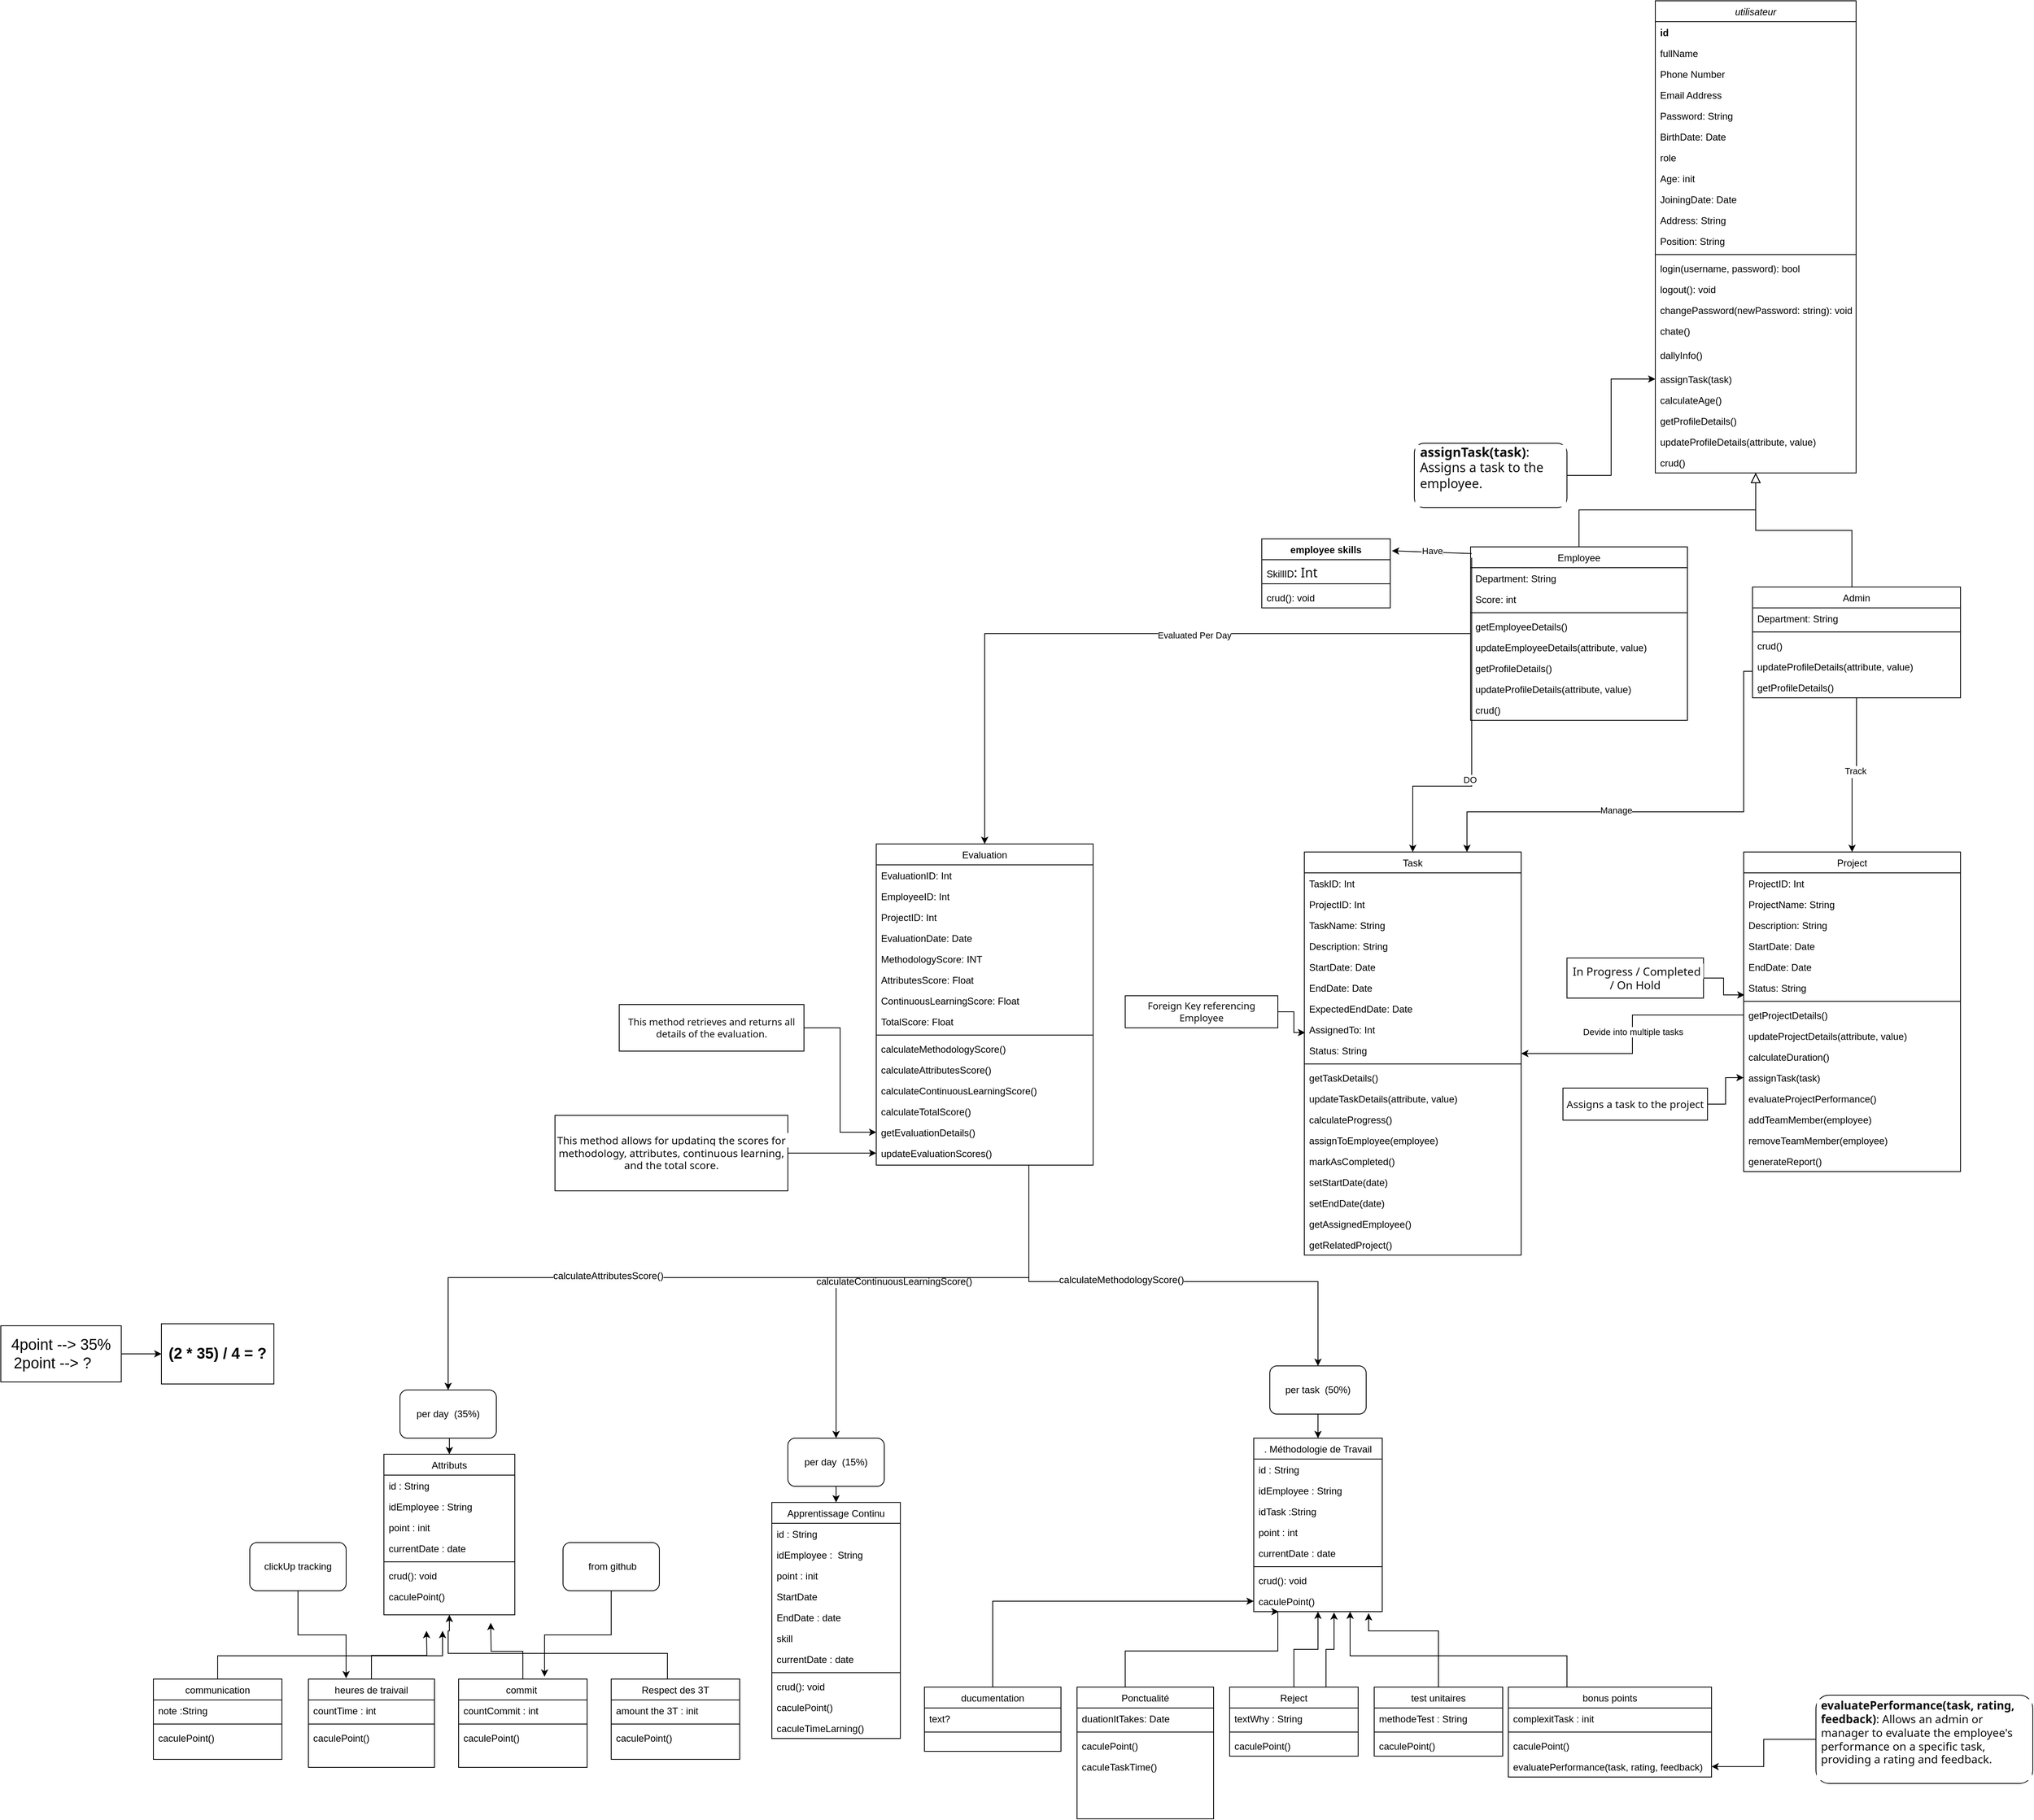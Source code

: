 <mxfile version="23.1.4" type="github">
  <diagram id="C5RBs43oDa-KdzZeNtuy" name="Page-1">
    <mxGraphModel dx="2972" dy="4067" grid="1" gridSize="10" guides="1" tooltips="1" connect="1" arrows="1" fold="1" page="1" pageScale="1" pageWidth="827" pageHeight="1169" math="0" shadow="0">
      <root>
        <mxCell id="WIyWlLk6GJQsqaUBKTNV-0" />
        <mxCell id="WIyWlLk6GJQsqaUBKTNV-1" parent="WIyWlLk6GJQsqaUBKTNV-0" />
        <mxCell id="zkfFHV4jXpPFQw0GAbJ--0" value="utilisateur" style="swimlane;fontStyle=2;align=center;verticalAlign=top;childLayout=stackLayout;horizontal=1;startSize=26;horizontalStack=0;resizeParent=1;resizeLast=0;collapsible=1;marginBottom=0;rounded=0;shadow=0;strokeWidth=1;" parent="WIyWlLk6GJQsqaUBKTNV-1" vertex="1">
          <mxGeometry x="850" y="-2770" width="250" height="588" as="geometry">
            <mxRectangle x="230" y="140" width="160" height="26" as="alternateBounds" />
          </mxGeometry>
        </mxCell>
        <mxCell id="zkfFHV4jXpPFQw0GAbJ--3" value="id" style="text;align=left;verticalAlign=top;spacingLeft=4;spacingRight=4;overflow=hidden;rotatable=0;points=[[0,0.5],[1,0.5]];portConstraint=eastwest;rounded=0;shadow=0;html=0;fontStyle=1" parent="zkfFHV4jXpPFQw0GAbJ--0" vertex="1">
          <mxGeometry y="26" width="250" height="26" as="geometry" />
        </mxCell>
        <mxCell id="zkfFHV4jXpPFQw0GAbJ--1" value="fullName" style="text;align=left;verticalAlign=top;spacingLeft=4;spacingRight=4;overflow=hidden;rotatable=0;points=[[0,0.5],[1,0.5]];portConstraint=eastwest;" parent="zkfFHV4jXpPFQw0GAbJ--0" vertex="1">
          <mxGeometry y="52" width="250" height="26" as="geometry" />
        </mxCell>
        <mxCell id="zkfFHV4jXpPFQw0GAbJ--2" value="Phone Number" style="text;align=left;verticalAlign=top;spacingLeft=4;spacingRight=4;overflow=hidden;rotatable=0;points=[[0,0.5],[1,0.5]];portConstraint=eastwest;rounded=0;shadow=0;html=0;" parent="zkfFHV4jXpPFQw0GAbJ--0" vertex="1">
          <mxGeometry y="78" width="250" height="26" as="geometry" />
        </mxCell>
        <mxCell id="O61n6vITI9-VJMM0ZHYm-0" value="Email Address" style="text;align=left;verticalAlign=top;spacingLeft=4;spacingRight=4;overflow=hidden;rotatable=0;points=[[0,0.5],[1,0.5]];portConstraint=eastwest;rounded=0;shadow=0;html=0;" parent="zkfFHV4jXpPFQw0GAbJ--0" vertex="1">
          <mxGeometry y="104" width="250" height="26" as="geometry" />
        </mxCell>
        <mxCell id="HdGfDi_zSD36p5pK3CSh-13" value="Password: String" style="text;align=left;verticalAlign=top;spacingLeft=4;spacingRight=4;overflow=hidden;rotatable=0;points=[[0,0.5],[1,0.5]];portConstraint=eastwest;" parent="zkfFHV4jXpPFQw0GAbJ--0" vertex="1">
          <mxGeometry y="130" width="250" height="26" as="geometry" />
        </mxCell>
        <mxCell id="HdGfDi_zSD36p5pK3CSh-18" value="BirthDate: Date" style="text;align=left;verticalAlign=top;spacingLeft=4;spacingRight=4;overflow=hidden;rotatable=0;points=[[0,0.5],[1,0.5]];portConstraint=eastwest;" parent="zkfFHV4jXpPFQw0GAbJ--0" vertex="1">
          <mxGeometry y="156" width="250" height="26" as="geometry" />
        </mxCell>
        <mxCell id="O61n6vITI9-VJMM0ZHYm-1" value="role" style="text;align=left;verticalAlign=top;spacingLeft=4;spacingRight=4;overflow=hidden;rotatable=0;points=[[0,0.5],[1,0.5]];portConstraint=eastwest;rounded=0;shadow=0;html=0;" parent="zkfFHV4jXpPFQw0GAbJ--0" vertex="1">
          <mxGeometry y="182" width="250" height="26" as="geometry" />
        </mxCell>
        <mxCell id="HdGfDi_zSD36p5pK3CSh-52" value="Age: init" style="text;align=left;verticalAlign=top;spacingLeft=4;spacingRight=4;overflow=hidden;rotatable=0;points=[[0,0.5],[1,0.5]];portConstraint=eastwest;" parent="zkfFHV4jXpPFQw0GAbJ--0" vertex="1">
          <mxGeometry y="208" width="250" height="26" as="geometry" />
        </mxCell>
        <mxCell id="HdGfDi_zSD36p5pK3CSh-15" value="JoiningDate: Date&#xa;" style="text;align=left;verticalAlign=top;spacingLeft=4;spacingRight=4;overflow=hidden;rotatable=0;points=[[0,0.5],[1,0.5]];portConstraint=eastwest;" parent="zkfFHV4jXpPFQw0GAbJ--0" vertex="1">
          <mxGeometry y="234" width="250" height="26" as="geometry" />
        </mxCell>
        <mxCell id="HdGfDi_zSD36p5pK3CSh-16" value="Address: String&#xa;" style="text;align=left;verticalAlign=top;spacingLeft=4;spacingRight=4;overflow=hidden;rotatable=0;points=[[0,0.5],[1,0.5]];portConstraint=eastwest;" parent="zkfFHV4jXpPFQw0GAbJ--0" vertex="1">
          <mxGeometry y="260" width="250" height="26" as="geometry" />
        </mxCell>
        <mxCell id="HdGfDi_zSD36p5pK3CSh-14" value="Position: String" style="text;align=left;verticalAlign=top;spacingLeft=4;spacingRight=4;overflow=hidden;rotatable=0;points=[[0,0.5],[1,0.5]];portConstraint=eastwest;" parent="zkfFHV4jXpPFQw0GAbJ--0" vertex="1">
          <mxGeometry y="286" width="250" height="26" as="geometry" />
        </mxCell>
        <mxCell id="zkfFHV4jXpPFQw0GAbJ--4" value="" style="line;html=1;strokeWidth=1;align=left;verticalAlign=middle;spacingTop=-1;spacingLeft=3;spacingRight=3;rotatable=0;labelPosition=right;points=[];portConstraint=eastwest;" parent="zkfFHV4jXpPFQw0GAbJ--0" vertex="1">
          <mxGeometry y="312" width="250" height="8" as="geometry" />
        </mxCell>
        <mxCell id="HdGfDi_zSD36p5pK3CSh-71" value="login(username, password): bool" style="text;align=left;verticalAlign=top;spacingLeft=4;spacingRight=4;overflow=hidden;rotatable=0;points=[[0,0.5],[1,0.5]];portConstraint=eastwest;" parent="zkfFHV4jXpPFQw0GAbJ--0" vertex="1">
          <mxGeometry y="320" width="250" height="26" as="geometry" />
        </mxCell>
        <mxCell id="zkfFHV4jXpPFQw0GAbJ--5" value="logout(): void" style="text;align=left;verticalAlign=top;spacingLeft=4;spacingRight=4;overflow=hidden;rotatable=0;points=[[0,0.5],[1,0.5]];portConstraint=eastwest;" parent="zkfFHV4jXpPFQw0GAbJ--0" vertex="1">
          <mxGeometry y="346" width="250" height="26" as="geometry" />
        </mxCell>
        <mxCell id="HdGfDi_zSD36p5pK3CSh-72" value="changePassword(newPassword: string): void" style="text;align=left;verticalAlign=top;spacingLeft=4;spacingRight=4;overflow=hidden;rotatable=0;points=[[0,0.5],[1,0.5]];portConstraint=eastwest;" parent="zkfFHV4jXpPFQw0GAbJ--0" vertex="1">
          <mxGeometry y="372" width="250" height="26" as="geometry" />
        </mxCell>
        <mxCell id="O61n6vITI9-VJMM0ZHYm-2" value="chate()" style="text;align=left;verticalAlign=top;spacingLeft=4;spacingRight=4;overflow=hidden;rotatable=0;points=[[0,0.5],[1,0.5]];portConstraint=eastwest;" parent="zkfFHV4jXpPFQw0GAbJ--0" vertex="1">
          <mxGeometry y="398" width="250" height="30" as="geometry" />
        </mxCell>
        <mxCell id="O61n6vITI9-VJMM0ZHYm-6" value="dallyInfo()" style="text;align=left;verticalAlign=top;spacingLeft=4;spacingRight=4;overflow=hidden;rotatable=0;points=[[0,0.5],[1,0.5]];portConstraint=eastwest;" parent="zkfFHV4jXpPFQw0GAbJ--0" vertex="1">
          <mxGeometry y="428" width="250" height="30" as="geometry" />
        </mxCell>
        <mxCell id="HdGfDi_zSD36p5pK3CSh-23" value="assignTask(task)" style="text;align=left;verticalAlign=top;spacingLeft=4;spacingRight=4;overflow=hidden;rotatable=0;points=[[0,0.5],[1,0.5]];portConstraint=eastwest;" parent="zkfFHV4jXpPFQw0GAbJ--0" vertex="1">
          <mxGeometry y="458" width="250" height="26" as="geometry" />
        </mxCell>
        <mxCell id="HdGfDi_zSD36p5pK3CSh-22" value="calculateAge()" style="text;align=left;verticalAlign=top;spacingLeft=4;spacingRight=4;overflow=hidden;rotatable=0;points=[[0,0.5],[1,0.5]];portConstraint=eastwest;" parent="zkfFHV4jXpPFQw0GAbJ--0" vertex="1">
          <mxGeometry y="484" width="250" height="26" as="geometry" />
        </mxCell>
        <mxCell id="HdGfDi_zSD36p5pK3CSh-19" value="getProfileDetails()" style="text;align=left;verticalAlign=top;spacingLeft=4;spacingRight=4;overflow=hidden;rotatable=0;points=[[0,0.5],[1,0.5]];portConstraint=eastwest;" parent="zkfFHV4jXpPFQw0GAbJ--0" vertex="1">
          <mxGeometry y="510" width="250" height="26" as="geometry" />
        </mxCell>
        <mxCell id="HdGfDi_zSD36p5pK3CSh-11" value="updateProfileDetails(attribute, value)" style="text;align=left;verticalAlign=top;spacingLeft=4;spacingRight=4;overflow=hidden;rotatable=0;points=[[0,0.5],[1,0.5]];portConstraint=eastwest;" parent="zkfFHV4jXpPFQw0GAbJ--0" vertex="1">
          <mxGeometry y="536" width="250" height="26" as="geometry" />
        </mxCell>
        <mxCell id="P6-eOZMiAYsN-jjY6lzZ-1" value="crud()" style="text;align=left;verticalAlign=top;spacingLeft=4;spacingRight=4;overflow=hidden;rotatable=0;points=[[0,0.5],[1,0.5]];portConstraint=eastwest;" parent="zkfFHV4jXpPFQw0GAbJ--0" vertex="1">
          <mxGeometry y="562" width="250" height="26" as="geometry" />
        </mxCell>
        <mxCell id="zkfFHV4jXpPFQw0GAbJ--6" value="Employee" style="swimlane;fontStyle=0;align=center;verticalAlign=top;childLayout=stackLayout;horizontal=1;startSize=26;horizontalStack=0;resizeParent=1;resizeLast=0;collapsible=1;marginBottom=0;rounded=0;shadow=0;strokeWidth=1;" parent="WIyWlLk6GJQsqaUBKTNV-1" vertex="1">
          <mxGeometry x="620" y="-2090" width="270" height="216" as="geometry">
            <mxRectangle x="130" y="380" width="160" height="26" as="alternateBounds" />
          </mxGeometry>
        </mxCell>
        <mxCell id="HdGfDi_zSD36p5pK3CSh-70" value="Department: String" style="text;align=left;verticalAlign=top;spacingLeft=4;spacingRight=4;overflow=hidden;rotatable=0;points=[[0,0.5],[1,0.5]];portConstraint=eastwest;" parent="zkfFHV4jXpPFQw0GAbJ--6" vertex="1">
          <mxGeometry y="26" width="270" height="26" as="geometry" />
        </mxCell>
        <mxCell id="HdGfDi_zSD36p5pK3CSh-12" value="Score: int" style="text;align=left;verticalAlign=top;spacingLeft=4;spacingRight=4;overflow=hidden;rotatable=0;points=[[0,0.5],[1,0.5]];portConstraint=eastwest;" parent="zkfFHV4jXpPFQw0GAbJ--6" vertex="1">
          <mxGeometry y="52" width="270" height="26" as="geometry" />
        </mxCell>
        <mxCell id="zkfFHV4jXpPFQw0GAbJ--9" value="" style="line;html=1;strokeWidth=1;align=left;verticalAlign=middle;spacingTop=-1;spacingLeft=3;spacingRight=3;rotatable=0;labelPosition=right;points=[];portConstraint=eastwest;" parent="zkfFHV4jXpPFQw0GAbJ--6" vertex="1">
          <mxGeometry y="78" width="270" height="8" as="geometry" />
        </mxCell>
        <mxCell id="HdGfDi_zSD36p5pK3CSh-54" value="getEmployeeDetails()" style="text;align=left;verticalAlign=top;spacingLeft=4;spacingRight=4;overflow=hidden;rotatable=0;points=[[0,0.5],[1,0.5]];portConstraint=eastwest;" parent="zkfFHV4jXpPFQw0GAbJ--6" vertex="1">
          <mxGeometry y="86" width="270" height="26" as="geometry" />
        </mxCell>
        <mxCell id="HdGfDi_zSD36p5pK3CSh-55" value="updateEmployeeDetails(attribute, value)" style="text;align=left;verticalAlign=top;spacingLeft=4;spacingRight=4;overflow=hidden;rotatable=0;points=[[0,0.5],[1,0.5]];portConstraint=eastwest;" parent="zkfFHV4jXpPFQw0GAbJ--6" vertex="1">
          <mxGeometry y="112" width="270" height="26" as="geometry" />
        </mxCell>
        <mxCell id="P6-eOZMiAYsN-jjY6lzZ-5" value="getProfileDetails()" style="text;align=left;verticalAlign=top;spacingLeft=4;spacingRight=4;overflow=hidden;rotatable=0;points=[[0,0.5],[1,0.5]];portConstraint=eastwest;" parent="zkfFHV4jXpPFQw0GAbJ--6" vertex="1">
          <mxGeometry y="138" width="270" height="26" as="geometry" />
        </mxCell>
        <mxCell id="P6-eOZMiAYsN-jjY6lzZ-6" value="updateProfileDetails(attribute, value)" style="text;align=left;verticalAlign=top;spacingLeft=4;spacingRight=4;overflow=hidden;rotatable=0;points=[[0,0.5],[1,0.5]];portConstraint=eastwest;" parent="zkfFHV4jXpPFQw0GAbJ--6" vertex="1">
          <mxGeometry y="164" width="270" height="26" as="geometry" />
        </mxCell>
        <mxCell id="P6-eOZMiAYsN-jjY6lzZ-3" value="crud()" style="text;align=left;verticalAlign=top;spacingLeft=4;spacingRight=4;overflow=hidden;rotatable=0;points=[[0,0.5],[1,0.5]];portConstraint=eastwest;" parent="zkfFHV4jXpPFQw0GAbJ--6" vertex="1">
          <mxGeometry y="190" width="270" height="26" as="geometry" />
        </mxCell>
        <mxCell id="zkfFHV4jXpPFQw0GAbJ--12" value="" style="endArrow=block;endSize=10;endFill=0;shadow=0;strokeWidth=1;rounded=0;edgeStyle=elbowEdgeStyle;elbow=vertical;" parent="WIyWlLk6GJQsqaUBKTNV-1" source="zkfFHV4jXpPFQw0GAbJ--6" target="zkfFHV4jXpPFQw0GAbJ--0" edge="1">
          <mxGeometry width="160" relative="1" as="geometry">
            <mxPoint x="1440" y="-2537" as="sourcePoint" />
            <mxPoint x="1440" y="-2537" as="targetPoint" />
          </mxGeometry>
        </mxCell>
        <mxCell id="zkfFHV4jXpPFQw0GAbJ--16" value="" style="endArrow=block;endSize=10;endFill=0;shadow=0;strokeWidth=1;rounded=0;edgeStyle=elbowEdgeStyle;elbow=vertical;entryX=0.5;entryY=1;entryDx=0;entryDy=0;exitX=0.478;exitY=0.008;exitDx=0;exitDy=0;exitPerimeter=0;" parent="WIyWlLk6GJQsqaUBKTNV-1" source="HdGfDi_zSD36p5pK3CSh-43" target="zkfFHV4jXpPFQw0GAbJ--0" edge="1">
          <mxGeometry width="160" relative="1" as="geometry">
            <mxPoint x="1100" y="-2180" as="sourcePoint" />
            <mxPoint x="1480" y="-2224" as="targetPoint" />
          </mxGeometry>
        </mxCell>
        <mxCell id="5KkcX6RaVRGFlPr4hWMy-3" style="edgeStyle=orthogonalEdgeStyle;rounded=0;orthogonalLoop=1;jettySize=auto;html=1;" parent="WIyWlLk6GJQsqaUBKTNV-1" source="zkfFHV4jXpPFQw0GAbJ--17" target="5KkcX6RaVRGFlPr4hWMy-2" edge="1">
          <mxGeometry relative="1" as="geometry" />
        </mxCell>
        <mxCell id="zkfFHV4jXpPFQw0GAbJ--17" value="ducumentation" style="swimlane;fontStyle=0;align=center;verticalAlign=top;childLayout=stackLayout;horizontal=1;startSize=26;horizontalStack=0;resizeParent=1;resizeLast=0;collapsible=1;marginBottom=0;rounded=0;shadow=0;strokeWidth=1;" parent="WIyWlLk6GJQsqaUBKTNV-1" vertex="1">
          <mxGeometry x="-60" y="-670" width="170" height="80" as="geometry">
            <mxRectangle x="550" y="140" width="160" height="26" as="alternateBounds" />
          </mxGeometry>
        </mxCell>
        <mxCell id="zkfFHV4jXpPFQw0GAbJ--22" value="text?" style="text;align=left;verticalAlign=top;spacingLeft=4;spacingRight=4;overflow=hidden;rotatable=0;points=[[0,0.5],[1,0.5]];portConstraint=eastwest;rounded=0;shadow=0;html=0;" parent="zkfFHV4jXpPFQw0GAbJ--17" vertex="1">
          <mxGeometry y="26" width="170" height="26" as="geometry" />
        </mxCell>
        <mxCell id="zkfFHV4jXpPFQw0GAbJ--23" value="" style="line;html=1;strokeWidth=1;align=left;verticalAlign=middle;spacingTop=-1;spacingLeft=3;spacingRight=3;rotatable=0;labelPosition=right;points=[];portConstraint=eastwest;" parent="zkfFHV4jXpPFQw0GAbJ--17" vertex="1">
          <mxGeometry y="52" width="170" height="8" as="geometry" />
        </mxCell>
        <mxCell id="O61n6vITI9-VJMM0ZHYm-42" value="test unitaires" style="swimlane;fontStyle=0;align=center;verticalAlign=top;childLayout=stackLayout;horizontal=1;startSize=26;horizontalStack=0;resizeParent=1;resizeLast=0;collapsible=1;marginBottom=0;rounded=0;shadow=0;strokeWidth=1;" parent="WIyWlLk6GJQsqaUBKTNV-1" vertex="1">
          <mxGeometry x="500" y="-670" width="160" height="86" as="geometry">
            <mxRectangle x="550" y="140" width="160" height="26" as="alternateBounds" />
          </mxGeometry>
        </mxCell>
        <mxCell id="O61n6vITI9-VJMM0ZHYm-63" value="methodeTest : String" style="text;align=left;verticalAlign=top;spacingLeft=4;spacingRight=4;overflow=hidden;rotatable=0;points=[[0,0.5],[1,0.5]];portConstraint=eastwest;rounded=0;shadow=0;html=0;" parent="O61n6vITI9-VJMM0ZHYm-42" vertex="1">
          <mxGeometry y="26" width="160" height="26" as="geometry" />
        </mxCell>
        <mxCell id="O61n6vITI9-VJMM0ZHYm-48" value="" style="line;html=1;strokeWidth=1;align=left;verticalAlign=middle;spacingTop=-1;spacingLeft=3;spacingRight=3;rotatable=0;labelPosition=right;points=[];portConstraint=eastwest;" parent="O61n6vITI9-VJMM0ZHYm-42" vertex="1">
          <mxGeometry y="52" width="160" height="8" as="geometry" />
        </mxCell>
        <mxCell id="5KkcX6RaVRGFlPr4hWMy-7" value="caculePoint()" style="text;align=left;verticalAlign=top;spacingLeft=4;spacingRight=4;overflow=hidden;rotatable=0;points=[[0,0.5],[1,0.5]];portConstraint=eastwest;" parent="O61n6vITI9-VJMM0ZHYm-42" vertex="1">
          <mxGeometry y="60" width="160" height="26" as="geometry" />
        </mxCell>
        <mxCell id="HNCia4OFn0n-vzeSxjlX-19" style="edgeStyle=orthogonalEdgeStyle;rounded=0;orthogonalLoop=1;jettySize=auto;html=1;exitX=0.5;exitY=0;exitDx=0;exitDy=0;" parent="WIyWlLk6GJQsqaUBKTNV-1" source="O61n6vITI9-VJMM0ZHYm-50" edge="1">
          <mxGeometry relative="1" as="geometry">
            <mxPoint x="-600" y="-750" as="targetPoint" />
          </mxGeometry>
        </mxCell>
        <mxCell id="O61n6vITI9-VJMM0ZHYm-50" value="commit " style="swimlane;fontStyle=0;align=center;verticalAlign=top;childLayout=stackLayout;horizontal=1;startSize=26;horizontalStack=0;resizeParent=1;resizeLast=0;collapsible=1;marginBottom=0;rounded=0;shadow=0;strokeWidth=1;" parent="WIyWlLk6GJQsqaUBKTNV-1" vertex="1">
          <mxGeometry x="-640" y="-680" width="160" height="110" as="geometry">
            <mxRectangle x="550" y="140" width="160" height="26" as="alternateBounds" />
          </mxGeometry>
        </mxCell>
        <mxCell id="O61n6vITI9-VJMM0ZHYm-55" value="countCommit : int" style="text;align=left;verticalAlign=top;spacingLeft=4;spacingRight=4;overflow=hidden;rotatable=0;points=[[0,0.5],[1,0.5]];portConstraint=eastwest;rounded=0;shadow=0;html=0;" parent="O61n6vITI9-VJMM0ZHYm-50" vertex="1">
          <mxGeometry y="26" width="160" height="26" as="geometry" />
        </mxCell>
        <mxCell id="O61n6vITI9-VJMM0ZHYm-56" value="" style="line;html=1;strokeWidth=1;align=left;verticalAlign=middle;spacingTop=-1;spacingLeft=3;spacingRight=3;rotatable=0;labelPosition=right;points=[];portConstraint=eastwest;" parent="O61n6vITI9-VJMM0ZHYm-50" vertex="1">
          <mxGeometry y="52" width="160" height="8" as="geometry" />
        </mxCell>
        <mxCell id="P6-eOZMiAYsN-jjY6lzZ-10" value="caculePoint()" style="text;align=left;verticalAlign=top;spacingLeft=4;spacingRight=4;overflow=hidden;rotatable=0;points=[[0,0.5],[1,0.5]];portConstraint=eastwest;" parent="O61n6vITI9-VJMM0ZHYm-50" vertex="1">
          <mxGeometry y="60" width="160" height="26" as="geometry" />
        </mxCell>
        <mxCell id="HNCia4OFn0n-vzeSxjlX-11" style="edgeStyle=orthogonalEdgeStyle;rounded=0;orthogonalLoop=1;jettySize=auto;html=1;exitX=0.75;exitY=0;exitDx=0;exitDy=0;entryX=0.625;entryY=1.038;entryDx=0;entryDy=0;entryPerimeter=0;" parent="WIyWlLk6GJQsqaUBKTNV-1" source="O61n6vITI9-VJMM0ZHYm-58" target="5KkcX6RaVRGFlPr4hWMy-2" edge="1">
          <mxGeometry relative="1" as="geometry">
            <mxPoint x="440" y="-760" as="targetPoint" />
          </mxGeometry>
        </mxCell>
        <mxCell id="HNCia4OFn0n-vzeSxjlX-14" style="edgeStyle=orthogonalEdgeStyle;rounded=0;orthogonalLoop=1;jettySize=auto;html=1;" parent="WIyWlLk6GJQsqaUBKTNV-1" source="O61n6vITI9-VJMM0ZHYm-58" target="HovhP2Ijr2eD1xcMZCAY-0" edge="1">
          <mxGeometry relative="1" as="geometry" />
        </mxCell>
        <mxCell id="O61n6vITI9-VJMM0ZHYm-58" value="Reject" style="swimlane;fontStyle=0;align=center;verticalAlign=top;childLayout=stackLayout;horizontal=1;startSize=26;horizontalStack=0;resizeParent=1;resizeLast=0;collapsible=1;marginBottom=0;rounded=0;shadow=0;strokeWidth=1;" parent="WIyWlLk6GJQsqaUBKTNV-1" vertex="1">
          <mxGeometry x="320" y="-670" width="160" height="86" as="geometry">
            <mxRectangle x="550" y="140" width="160" height="26" as="alternateBounds" />
          </mxGeometry>
        </mxCell>
        <mxCell id="5KkcX6RaVRGFlPr4hWMy-5" value="textWhy : String" style="text;align=left;verticalAlign=top;spacingLeft=4;spacingRight=4;overflow=hidden;rotatable=0;points=[[0,0.5],[1,0.5]];portConstraint=eastwest;rounded=0;shadow=0;html=0;" parent="O61n6vITI9-VJMM0ZHYm-58" vertex="1">
          <mxGeometry y="26" width="160" height="26" as="geometry" />
        </mxCell>
        <mxCell id="O61n6vITI9-VJMM0ZHYm-64" value="" style="line;html=1;strokeWidth=1;align=left;verticalAlign=middle;spacingTop=-1;spacingLeft=3;spacingRight=3;rotatable=0;labelPosition=right;points=[];portConstraint=eastwest;" parent="O61n6vITI9-VJMM0ZHYm-58" vertex="1">
          <mxGeometry y="52" width="160" height="8" as="geometry" />
        </mxCell>
        <mxCell id="5KkcX6RaVRGFlPr4hWMy-6" value="caculePoint()" style="text;align=left;verticalAlign=top;spacingLeft=4;spacingRight=4;overflow=hidden;rotatable=0;points=[[0,0.5],[1,0.5]];portConstraint=eastwest;" parent="O61n6vITI9-VJMM0ZHYm-58" vertex="1">
          <mxGeometry y="60" width="160" height="26" as="geometry" />
        </mxCell>
        <mxCell id="HNCia4OFn0n-vzeSxjlX-17" style="edgeStyle=orthogonalEdgeStyle;rounded=0;orthogonalLoop=1;jettySize=auto;html=1;exitX=0.25;exitY=0;exitDx=0;exitDy=0;" parent="WIyWlLk6GJQsqaUBKTNV-1" source="hfA5x7SYUtLAJ9QRFMz0-0" target="5KkcX6RaVRGFlPr4hWMy-2" edge="1">
          <mxGeometry relative="1" as="geometry">
            <mxPoint x="470" y="-750" as="targetPoint" />
            <Array as="points">
              <mxPoint x="740" y="-670" />
              <mxPoint x="740" y="-709" />
              <mxPoint x="470" y="-709" />
            </Array>
          </mxGeometry>
        </mxCell>
        <mxCell id="hfA5x7SYUtLAJ9QRFMz0-0" value="bonus points" style="swimlane;fontStyle=0;align=center;verticalAlign=top;childLayout=stackLayout;horizontal=1;startSize=26;horizontalStack=0;resizeParent=1;resizeLast=0;collapsible=1;marginBottom=0;rounded=0;shadow=0;strokeWidth=1;" parent="WIyWlLk6GJQsqaUBKTNV-1" vertex="1">
          <mxGeometry x="667" y="-670" width="253" height="112" as="geometry">
            <mxRectangle x="550" y="140" width="160" height="26" as="alternateBounds" />
          </mxGeometry>
        </mxCell>
        <mxCell id="HdGfDi_zSD36p5pK3CSh-103" value="complexitTask : init" style="text;align=left;verticalAlign=top;spacingLeft=4;spacingRight=4;overflow=hidden;rotatable=0;points=[[0,0.5],[1,0.5]];portConstraint=eastwest;rounded=0;shadow=0;html=0;" parent="hfA5x7SYUtLAJ9QRFMz0-0" vertex="1">
          <mxGeometry y="26" width="253" height="26" as="geometry" />
        </mxCell>
        <mxCell id="hfA5x7SYUtLAJ9QRFMz0-6" value="" style="line;html=1;strokeWidth=1;align=left;verticalAlign=middle;spacingTop=-1;spacingLeft=3;spacingRight=3;rotatable=0;labelPosition=right;points=[];portConstraint=eastwest;" parent="hfA5x7SYUtLAJ9QRFMz0-0" vertex="1">
          <mxGeometry y="52" width="253" height="8" as="geometry" />
        </mxCell>
        <mxCell id="5KkcX6RaVRGFlPr4hWMy-8" value="caculePoint()" style="text;align=left;verticalAlign=top;spacingLeft=4;spacingRight=4;overflow=hidden;rotatable=0;points=[[0,0.5],[1,0.5]];portConstraint=eastwest;" parent="hfA5x7SYUtLAJ9QRFMz0-0" vertex="1">
          <mxGeometry y="60" width="253" height="26" as="geometry" />
        </mxCell>
        <mxCell id="HdGfDi_zSD36p5pK3CSh-58" value="evaluatePerformance(task, rating, feedback)" style="text;align=left;verticalAlign=top;spacingLeft=4;spacingRight=4;overflow=hidden;rotatable=0;points=[[0,0.5],[1,0.5]];portConstraint=eastwest;" parent="hfA5x7SYUtLAJ9QRFMz0-0" vertex="1">
          <mxGeometry y="86" width="253" height="26" as="geometry" />
        </mxCell>
        <mxCell id="HNCia4OFn0n-vzeSxjlX-20" style="edgeStyle=orthogonalEdgeStyle;rounded=0;orthogonalLoop=1;jettySize=auto;html=1;" parent="WIyWlLk6GJQsqaUBKTNV-1" source="hfA5x7SYUtLAJ9QRFMz0-8" edge="1">
          <mxGeometry relative="1" as="geometry">
            <mxPoint x="-680" y="-740" as="targetPoint" />
          </mxGeometry>
        </mxCell>
        <mxCell id="hfA5x7SYUtLAJ9QRFMz0-8" value="heures de traivail" style="swimlane;fontStyle=0;align=center;verticalAlign=top;childLayout=stackLayout;horizontal=1;startSize=26;horizontalStack=0;resizeParent=1;resizeLast=0;collapsible=1;marginBottom=0;rounded=0;shadow=0;strokeWidth=1;" parent="WIyWlLk6GJQsqaUBKTNV-1" vertex="1">
          <mxGeometry x="-827" y="-680" width="157" height="110" as="geometry">
            <mxRectangle x="550" y="140" width="160" height="26" as="alternateBounds" />
          </mxGeometry>
        </mxCell>
        <mxCell id="hfA5x7SYUtLAJ9QRFMz0-12" value="countTime : int" style="text;align=left;verticalAlign=top;spacingLeft=4;spacingRight=4;overflow=hidden;rotatable=0;points=[[0,0.5],[1,0.5]];portConstraint=eastwest;rounded=0;shadow=0;html=0;" parent="hfA5x7SYUtLAJ9QRFMz0-8" vertex="1">
          <mxGeometry y="26" width="157" height="26" as="geometry" />
        </mxCell>
        <mxCell id="hfA5x7SYUtLAJ9QRFMz0-14" value="" style="line;html=1;strokeWidth=1;align=left;verticalAlign=middle;spacingTop=-1;spacingLeft=3;spacingRight=3;rotatable=0;labelPosition=right;points=[];portConstraint=eastwest;" parent="hfA5x7SYUtLAJ9QRFMz0-8" vertex="1">
          <mxGeometry y="52" width="157" height="8" as="geometry" />
        </mxCell>
        <mxCell id="P6-eOZMiAYsN-jjY6lzZ-9" value="caculePoint()" style="text;align=left;verticalAlign=top;spacingLeft=4;spacingRight=4;overflow=hidden;rotatable=0;points=[[0,0.5],[1,0.5]];portConstraint=eastwest;" parent="hfA5x7SYUtLAJ9QRFMz0-8" vertex="1">
          <mxGeometry y="60" width="157" height="26" as="geometry" />
        </mxCell>
        <mxCell id="hfA5x7SYUtLAJ9QRFMz0-26" value="Ponctualité" style="swimlane;fontStyle=0;align=center;verticalAlign=top;childLayout=stackLayout;horizontal=1;startSize=26;horizontalStack=0;resizeParent=1;resizeLast=0;collapsible=1;marginBottom=0;rounded=0;shadow=0;strokeWidth=1;" parent="WIyWlLk6GJQsqaUBKTNV-1" vertex="1">
          <mxGeometry x="130" y="-670" width="170" height="164" as="geometry">
            <mxRectangle x="550" y="140" width="160" height="26" as="alternateBounds" />
          </mxGeometry>
        </mxCell>
        <mxCell id="9FA_Eo3aLHBjAu-vrL7c-2" value="duationItTakes: Date" style="text;align=left;verticalAlign=top;spacingLeft=4;spacingRight=4;overflow=hidden;rotatable=0;points=[[0,0.5],[1,0.5]];portConstraint=eastwest;" parent="hfA5x7SYUtLAJ9QRFMz0-26" vertex="1">
          <mxGeometry y="26" width="170" height="26" as="geometry" />
        </mxCell>
        <mxCell id="hfA5x7SYUtLAJ9QRFMz0-32" value="" style="line;html=1;strokeWidth=1;align=left;verticalAlign=middle;spacingTop=-1;spacingLeft=3;spacingRight=3;rotatable=0;labelPosition=right;points=[];portConstraint=eastwest;" parent="hfA5x7SYUtLAJ9QRFMz0-26" vertex="1">
          <mxGeometry y="52" width="170" height="8" as="geometry" />
        </mxCell>
        <mxCell id="9FA_Eo3aLHBjAu-vrL7c-4" value="caculePoint()" style="text;align=left;verticalAlign=top;spacingLeft=4;spacingRight=4;overflow=hidden;rotatable=0;points=[[0,0.5],[1,0.5]];portConstraint=eastwest;" parent="hfA5x7SYUtLAJ9QRFMz0-26" vertex="1">
          <mxGeometry y="60" width="170" height="26" as="geometry" />
        </mxCell>
        <mxCell id="9FA_Eo3aLHBjAu-vrL7c-5" value="caculeTaskTime()" style="text;align=left;verticalAlign=top;spacingLeft=4;spacingRight=4;overflow=hidden;rotatable=0;points=[[0,0.5],[1,0.5]];portConstraint=eastwest;" parent="hfA5x7SYUtLAJ9QRFMz0-26" vertex="1">
          <mxGeometry y="86" width="170" height="26" as="geometry" />
        </mxCell>
        <mxCell id="HNCia4OFn0n-vzeSxjlX-22" style="edgeStyle=orthogonalEdgeStyle;rounded=0;orthogonalLoop=1;jettySize=auto;html=1;exitX=0.75;exitY=0;exitDx=0;exitDy=0;" parent="WIyWlLk6GJQsqaUBKTNV-1" source="hfA5x7SYUtLAJ9QRFMz0-49" edge="1">
          <mxGeometry relative="1" as="geometry">
            <mxPoint x="-660" y="-740" as="targetPoint" />
            <Array as="points">
              <mxPoint x="-940" y="-680" />
              <mxPoint x="-940" y="-709" />
              <mxPoint x="-660" y="-709" />
            </Array>
          </mxGeometry>
        </mxCell>
        <mxCell id="hfA5x7SYUtLAJ9QRFMz0-49" value="communication" style="swimlane;fontStyle=0;align=center;verticalAlign=top;childLayout=stackLayout;horizontal=1;startSize=26;horizontalStack=0;resizeParent=1;resizeLast=0;collapsible=1;marginBottom=0;rounded=0;shadow=0;strokeWidth=1;" parent="WIyWlLk6GJQsqaUBKTNV-1" vertex="1">
          <mxGeometry x="-1020" y="-680" width="160" height="100" as="geometry">
            <mxRectangle x="550" y="140" width="160" height="26" as="alternateBounds" />
          </mxGeometry>
        </mxCell>
        <mxCell id="hfA5x7SYUtLAJ9QRFMz0-58" value="note :String" style="text;align=left;verticalAlign=top;spacingLeft=4;spacingRight=4;overflow=hidden;rotatable=0;points=[[0,0.5],[1,0.5]];portConstraint=eastwest;rounded=0;shadow=0;html=0;" parent="hfA5x7SYUtLAJ9QRFMz0-49" vertex="1">
          <mxGeometry y="26" width="160" height="26" as="geometry" />
        </mxCell>
        <mxCell id="hfA5x7SYUtLAJ9QRFMz0-56" value="" style="line;html=1;strokeWidth=1;align=left;verticalAlign=middle;spacingTop=-1;spacingLeft=3;spacingRight=3;rotatable=0;labelPosition=right;points=[];portConstraint=eastwest;" parent="hfA5x7SYUtLAJ9QRFMz0-49" vertex="1">
          <mxGeometry y="52" width="160" height="8" as="geometry" />
        </mxCell>
        <mxCell id="P6-eOZMiAYsN-jjY6lzZ-8" value="caculePoint()" style="text;align=left;verticalAlign=top;spacingLeft=4;spacingRight=4;overflow=hidden;rotatable=0;points=[[0,0.5],[1,0.5]];portConstraint=eastwest;" parent="hfA5x7SYUtLAJ9QRFMz0-49" vertex="1">
          <mxGeometry y="60" width="160" height="26" as="geometry" />
        </mxCell>
        <mxCell id="HovhP2Ijr2eD1xcMZCAY-0" value=". Méthodologie de Travail " style="swimlane;fontStyle=0;align=center;verticalAlign=top;childLayout=stackLayout;horizontal=1;startSize=26;horizontalStack=0;resizeParent=1;resizeLast=0;collapsible=1;marginBottom=0;rounded=0;shadow=0;strokeWidth=1;" parent="WIyWlLk6GJQsqaUBKTNV-1" vertex="1">
          <mxGeometry x="350" y="-980" width="160" height="216" as="geometry">
            <mxRectangle x="550" y="140" width="160" height="26" as="alternateBounds" />
          </mxGeometry>
        </mxCell>
        <mxCell id="HovhP2Ijr2eD1xcMZCAY-1" value="id : String" style="text;align=left;verticalAlign=top;spacingLeft=4;spacingRight=4;overflow=hidden;rotatable=0;points=[[0,0.5],[1,0.5]];portConstraint=eastwest;" parent="HovhP2Ijr2eD1xcMZCAY-0" vertex="1">
          <mxGeometry y="26" width="160" height="26" as="geometry" />
        </mxCell>
        <mxCell id="HovhP2Ijr2eD1xcMZCAY-2" value="idEmployee : String" style="text;align=left;verticalAlign=top;spacingLeft=4;spacingRight=4;overflow=hidden;rotatable=0;points=[[0,0.5],[1,0.5]];portConstraint=eastwest;rounded=0;shadow=0;html=0;" parent="HovhP2Ijr2eD1xcMZCAY-0" vertex="1">
          <mxGeometry y="52" width="160" height="26" as="geometry" />
        </mxCell>
        <mxCell id="HovhP2Ijr2eD1xcMZCAY-3" value="idTask :String" style="text;align=left;verticalAlign=top;spacingLeft=4;spacingRight=4;overflow=hidden;rotatable=0;points=[[0,0.5],[1,0.5]];portConstraint=eastwest;rounded=0;shadow=0;html=0;" parent="HovhP2Ijr2eD1xcMZCAY-0" vertex="1">
          <mxGeometry y="78" width="160" height="26" as="geometry" />
        </mxCell>
        <mxCell id="HovhP2Ijr2eD1xcMZCAY-4" value="point : int" style="text;align=left;verticalAlign=top;spacingLeft=4;spacingRight=4;overflow=hidden;rotatable=0;points=[[0,0.5],[1,0.5]];portConstraint=eastwest;rounded=0;shadow=0;html=0;" parent="HovhP2Ijr2eD1xcMZCAY-0" vertex="1">
          <mxGeometry y="104" width="160" height="26" as="geometry" />
        </mxCell>
        <mxCell id="HovhP2Ijr2eD1xcMZCAY-6" value="currentDate : date" style="text;align=left;verticalAlign=top;spacingLeft=4;spacingRight=4;overflow=hidden;rotatable=0;points=[[0,0.5],[1,0.5]];portConstraint=eastwest;rounded=0;shadow=0;html=0;" parent="HovhP2Ijr2eD1xcMZCAY-0" vertex="1">
          <mxGeometry y="130" width="160" height="26" as="geometry" />
        </mxCell>
        <mxCell id="HovhP2Ijr2eD1xcMZCAY-7" value="" style="line;html=1;strokeWidth=1;align=left;verticalAlign=middle;spacingTop=-1;spacingLeft=3;spacingRight=3;rotatable=0;labelPosition=right;points=[];portConstraint=eastwest;" parent="HovhP2Ijr2eD1xcMZCAY-0" vertex="1">
          <mxGeometry y="156" width="160" height="8" as="geometry" />
        </mxCell>
        <mxCell id="HovhP2Ijr2eD1xcMZCAY-8" value="crud(): void" style="text;align=left;verticalAlign=top;spacingLeft=4;spacingRight=4;overflow=hidden;rotatable=0;points=[[0,0.5],[1,0.5]];portConstraint=eastwest;" parent="HovhP2Ijr2eD1xcMZCAY-0" vertex="1">
          <mxGeometry y="164" width="160" height="26" as="geometry" />
        </mxCell>
        <mxCell id="5KkcX6RaVRGFlPr4hWMy-2" value="caculePoint()" style="text;align=left;verticalAlign=top;spacingLeft=4;spacingRight=4;overflow=hidden;rotatable=0;points=[[0,0.5],[1,0.5]];portConstraint=eastwest;" parent="HovhP2Ijr2eD1xcMZCAY-0" vertex="1">
          <mxGeometry y="190" width="160" height="26" as="geometry" />
        </mxCell>
        <mxCell id="HdGfDi_zSD36p5pK3CSh-73" style="edgeStyle=orthogonalEdgeStyle;rounded=0;orthogonalLoop=1;jettySize=auto;html=1;exitX=0;exitY=0.5;exitDx=0;exitDy=0;entryX=1;entryY=0.5;entryDx=0;entryDy=0;" parent="WIyWlLk6GJQsqaUBKTNV-1" source="HdGfDi_zSD36p5pK3CSh-28" target="HdGfDi_zSD36p5pK3CSh-58" edge="1">
          <mxGeometry relative="1" as="geometry" />
        </mxCell>
        <mxCell id="HdGfDi_zSD36p5pK3CSh-28" value="&lt;font style=&quot;font-size: 14px;&quot;&gt;&lt;br&gt;&lt;/font&gt;&lt;ul style=&quot;font-style: normal; font-variant-ligatures: normal; font-variant-caps: normal; font-weight: 400; letter-spacing: normal; orphans: 2; text-indent: 0px; text-transform: none; widows: 2; word-spacing: 0px; -webkit-text-stroke-width: 0px; white-space: pre-wrap; text-decoration-thickness: initial; text-decoration-style: initial; text-decoration-color: initial; border: 0px solid rgb(227, 227, 227); box-sizing: border-box; --tw-border-spacing-x: 0; --tw-border-spacing-y: 0; --tw-translate-x: 0; --tw-translate-y: 0; --tw-rotate: 0; --tw-skew-x: 0; --tw-skew-y: 0; --tw-scale-x: 1; --tw-scale-y: 1; --tw-pan-x: ; --tw-pan-y: ; --tw-pinch-zoom: ; --tw-scroll-snap-strictness: proximity; --tw-gradient-from-position: ; --tw-gradient-via-position: ; --tw-gradient-to-position: ; --tw-ordinal: ; --tw-slashed-zero: ; --tw-numeric-figure: ; --tw-numeric-spacing: ; --tw-numeric-fraction: ; --tw-ring-inset: ; --tw-ring-offset-width: 0px; --tw-ring-offset-color: #fff; --tw-ring-color: rgba(69,89,164,.5); --tw-ring-offset-shadow: 0 0 transparent; --tw-ring-shadow: 0 0 transparent; --tw-shadow: 0 0 transparent; --tw-shadow-colored: 0 0 transparent; --tw-blur: ; --tw-brightness: ; --tw-contrast: ; --tw-grayscale: ; --tw-hue-rotate: ; --tw-invert: ; --tw-saturate: ; --tw-sepia: ; --tw-drop-shadow: ; --tw-backdrop-blur: ; --tw-backdrop-brightness: ; --tw-backdrop-contrast: ; --tw-backdrop-grayscale: ; --tw-backdrop-hue-rotate: ; --tw-backdrop-invert: ; --tw-backdrop-opacity: ; --tw-backdrop-saturate: ; --tw-backdrop-sepia: ; list-style-position: initial; list-style-image: initial; margin: 1.25em 0px; padding: 0px; display: flex; flex-direction: column; color: rgb(13, 13, 13); font-family: Söhne, ui-sans-serif, system-ui, -apple-system, &amp;quot;Segoe UI&amp;quot;, Roboto, Ubuntu, Cantarell, &amp;quot;Noto Sans&amp;quot;, sans-serif, &amp;quot;Helvetica Neue&amp;quot;, Arial, &amp;quot;Apple Color Emoji&amp;quot;, &amp;quot;Segoe UI Emoji&amp;quot;, &amp;quot;Segoe UI Symbol&amp;quot;, &amp;quot;Noto Color Emoji&amp;quot;; text-align: start; background-color: rgb(255, 255, 255); font-size: 14px;&quot;&gt;&lt;div&gt;&lt;li style=&quot;border: 0px solid rgb(227, 227, 227); box-sizing: border-box; --tw-border-spacing-x: 0; --tw-border-spacing-y: 0; --tw-translate-x: 0; --tw-translate-y: 0; --tw-rotate: 0; --tw-skew-x: 0; --tw-skew-y: 0; --tw-scale-x: 1; --tw-scale-y: 1; --tw-pan-x: ; --tw-pan-y: ; --tw-pinch-zoom: ; --tw-scroll-snap-strictness: proximity; --tw-gradient-from-position: ; --tw-gradient-via-position: ; --tw-gradient-to-position: ; --tw-ordinal: ; --tw-slashed-zero: ; --tw-numeric-figure: ; --tw-numeric-spacing: ; --tw-numeric-fraction: ; --tw-ring-inset: ; --tw-ring-offset-width: 0px; --tw-ring-offset-color: #fff; --tw-ring-color: rgba(69,89,164,.5); --tw-ring-offset-shadow: 0 0 transparent; --tw-ring-shadow: 0 0 transparent; --tw-shadow: 0 0 transparent; --tw-shadow-colored: 0 0 transparent; --tw-blur: ; --tw-brightness: ; --tw-contrast: ; --tw-grayscale: ; --tw-hue-rotate: ; --tw-invert: ; --tw-saturate: ; --tw-sepia: ; --tw-drop-shadow: ; --tw-backdrop-blur: ; --tw-backdrop-brightness: ; --tw-backdrop-contrast: ; --tw-backdrop-grayscale: ; --tw-backdrop-hue-rotate: ; --tw-backdrop-invert: ; --tw-backdrop-opacity: ; --tw-backdrop-saturate: ; --tw-backdrop-sepia: ; margin: 0px; padding-left: 0.375em; display: block; min-height: 28px;&quot;&gt;&lt;font style=&quot;font-size: 14px;&quot;&gt;&lt;span style=&quot;border: 0px solid rgb(227, 227, 227); box-sizing: border-box; --tw-border-spacing-x: 0; --tw-border-spacing-y: 0; --tw-translate-x: 0; --tw-translate-y: 0; --tw-rotate: 0; --tw-skew-x: 0; --tw-skew-y: 0; --tw-scale-x: 1; --tw-scale-y: 1; --tw-pan-x: ; --tw-pan-y: ; --tw-pinch-zoom: ; --tw-scroll-snap-strictness: proximity; --tw-gradient-from-position: ; --tw-gradient-via-position: ; --tw-gradient-to-position: ; --tw-ordinal: ; --tw-slashed-zero: ; --tw-numeric-figure: ; --tw-numeric-spacing: ; --tw-numeric-fraction: ; --tw-ring-inset: ; --tw-ring-offset-width: 0px; --tw-ring-offset-color: #fff; --tw-ring-color: rgba(69,89,164,.5); --tw-ring-offset-shadow: 0 0 transparent; --tw-ring-shadow: 0 0 transparent; --tw-shadow: 0 0 transparent; --tw-shadow-colored: 0 0 transparent; --tw-blur: ; --tw-brightness: ; --tw-contrast: ; --tw-grayscale: ; --tw-hue-rotate: ; --tw-invert: ; --tw-saturate: ; --tw-sepia: ; --tw-drop-shadow: ; --tw-backdrop-blur: ; --tw-backdrop-brightness: ; --tw-backdrop-contrast: ; --tw-backdrop-grayscale: ; --tw-backdrop-hue-rotate: ; --tw-backdrop-invert: ; --tw-backdrop-opacity: ; --tw-backdrop-saturate: ; --tw-backdrop-sepia: ; font-weight: 600; color: var(--tw-prose-bold); margin-top: 1.25em; margin-bottom: 1.25em;&quot;&gt;evaluatePerformance(task, rating, feedback)&lt;/span&gt;: Allows an admin or manager to evaluate the employee&#39;s performance on a specific task, providing a rating and feedback.&lt;/font&gt;&lt;/li&gt;&lt;div&gt;&lt;font style=&quot;font-size: 14px;&quot;&gt;&lt;br&gt;&lt;/font&gt;&lt;/div&gt;&lt;/div&gt;&lt;/ul&gt;&lt;font style=&quot;font-size: 14px;&quot;&gt;&lt;br&gt;&lt;/font&gt;" style="rounded=1;whiteSpace=wrap;html=1;" parent="WIyWlLk6GJQsqaUBKTNV-1" vertex="1">
          <mxGeometry x="1050" y="-660" width="270" height="110" as="geometry" />
        </mxCell>
        <mxCell id="HdGfDi_zSD36p5pK3CSh-31" style="edgeStyle=orthogonalEdgeStyle;rounded=0;orthogonalLoop=1;jettySize=auto;html=1;exitX=1;exitY=0.5;exitDx=0;exitDy=0;" parent="WIyWlLk6GJQsqaUBKTNV-1" source="HdGfDi_zSD36p5pK3CSh-30" target="HdGfDi_zSD36p5pK3CSh-23" edge="1">
          <mxGeometry relative="1" as="geometry" />
        </mxCell>
        <mxCell id="HdGfDi_zSD36p5pK3CSh-30" value="&lt;ul style=&quot;border: 0px solid rgb(227, 227, 227); box-sizing: border-box; --tw-border-spacing-x: 0; --tw-border-spacing-y: 0; --tw-translate-x: 0; --tw-translate-y: 0; --tw-rotate: 0; --tw-skew-x: 0; --tw-skew-y: 0; --tw-scale-x: 1; --tw-scale-y: 1; --tw-pan-x: ; --tw-pan-y: ; --tw-pinch-zoom: ; --tw-scroll-snap-strictness: proximity; --tw-gradient-from-position: ; --tw-gradient-via-position: ; --tw-gradient-to-position: ; --tw-ordinal: ; --tw-slashed-zero: ; --tw-numeric-figure: ; --tw-numeric-spacing: ; --tw-numeric-fraction: ; --tw-ring-inset: ; --tw-ring-offset-width: 0px; --tw-ring-offset-color: #fff; --tw-ring-color: rgba(69,89,164,.5); --tw-ring-offset-shadow: 0 0 transparent; --tw-ring-shadow: 0 0 transparent; --tw-shadow: 0 0 transparent; --tw-shadow-colored: 0 0 transparent; --tw-blur: ; --tw-brightness: ; --tw-contrast: ; --tw-grayscale: ; --tw-hue-rotate: ; --tw-invert: ; --tw-saturate: ; --tw-sepia: ; --tw-drop-shadow: ; --tw-backdrop-blur: ; --tw-backdrop-brightness: ; --tw-backdrop-contrast: ; --tw-backdrop-grayscale: ; --tw-backdrop-hue-rotate: ; --tw-backdrop-invert: ; --tw-backdrop-opacity: ; --tw-backdrop-saturate: ; --tw-backdrop-sepia: ; list-style-position: initial; list-style-image: initial; margin: 1.25em 0px; padding: 0px; display: flex; flex-direction: column; color: rgb(13, 13, 13); font-family: Söhne, ui-sans-serif, system-ui, -apple-system, &amp;quot;Segoe UI&amp;quot;, Roboto, Ubuntu, Cantarell, &amp;quot;Noto Sans&amp;quot;, sans-serif, &amp;quot;Helvetica Neue&amp;quot;, Arial, &amp;quot;Apple Color Emoji&amp;quot;, &amp;quot;Segoe UI Emoji&amp;quot;, &amp;quot;Segoe UI Symbol&amp;quot;, &amp;quot;Noto Color Emoji&amp;quot;; font-size: 16px; text-align: start; white-space-collapse: preserve; background-color: rgb(255, 255, 255);&quot;&gt;&lt;li style=&quot;border: 0px solid rgb(227, 227, 227); box-sizing: border-box; --tw-border-spacing-x: 0; --tw-border-spacing-y: 0; --tw-translate-x: 0; --tw-translate-y: 0; --tw-rotate: 0; --tw-skew-x: 0; --tw-skew-y: 0; --tw-scale-x: 1; --tw-scale-y: 1; --tw-pan-x: ; --tw-pan-y: ; --tw-pinch-zoom: ; --tw-scroll-snap-strictness: proximity; --tw-gradient-from-position: ; --tw-gradient-via-position: ; --tw-gradient-to-position: ; --tw-ordinal: ; --tw-slashed-zero: ; --tw-numeric-figure: ; --tw-numeric-spacing: ; --tw-numeric-fraction: ; --tw-ring-inset: ; --tw-ring-offset-width: 0px; --tw-ring-offset-color: #fff; --tw-ring-color: rgba(69,89,164,.5); --tw-ring-offset-shadow: 0 0 transparent; --tw-ring-shadow: 0 0 transparent; --tw-shadow: 0 0 transparent; --tw-shadow-colored: 0 0 transparent; --tw-blur: ; --tw-brightness: ; --tw-contrast: ; --tw-grayscale: ; --tw-hue-rotate: ; --tw-invert: ; --tw-saturate: ; --tw-sepia: ; --tw-drop-shadow: ; --tw-backdrop-blur: ; --tw-backdrop-brightness: ; --tw-backdrop-contrast: ; --tw-backdrop-grayscale: ; --tw-backdrop-hue-rotate: ; --tw-backdrop-invert: ; --tw-backdrop-opacity: ; --tw-backdrop-saturate: ; --tw-backdrop-sepia: ; margin: 0px; padding-left: 0.375em; display: block; min-height: 28px;&quot;&gt;&lt;span style=&quot;border: 0px solid rgb(227, 227, 227); box-sizing: border-box; --tw-border-spacing-x: 0; --tw-border-spacing-y: 0; --tw-translate-x: 0; --tw-translate-y: 0; --tw-rotate: 0; --tw-skew-x: 0; --tw-skew-y: 0; --tw-scale-x: 1; --tw-scale-y: 1; --tw-pan-x: ; --tw-pan-y: ; --tw-pinch-zoom: ; --tw-scroll-snap-strictness: proximity; --tw-gradient-from-position: ; --tw-gradient-via-position: ; --tw-gradient-to-position: ; --tw-ordinal: ; --tw-slashed-zero: ; --tw-numeric-figure: ; --tw-numeric-spacing: ; --tw-numeric-fraction: ; --tw-ring-inset: ; --tw-ring-offset-width: 0px; --tw-ring-offset-color: #fff; --tw-ring-color: rgba(69,89,164,.5); --tw-ring-offset-shadow: 0 0 transparent; --tw-ring-shadow: 0 0 transparent; --tw-shadow: 0 0 transparent; --tw-shadow-colored: 0 0 transparent; --tw-blur: ; --tw-brightness: ; --tw-contrast: ; --tw-grayscale: ; --tw-hue-rotate: ; --tw-invert: ; --tw-saturate: ; --tw-sepia: ; --tw-drop-shadow: ; --tw-backdrop-blur: ; --tw-backdrop-brightness: ; --tw-backdrop-contrast: ; --tw-backdrop-grayscale: ; --tw-backdrop-hue-rotate: ; --tw-backdrop-invert: ; --tw-backdrop-opacity: ; --tw-backdrop-saturate: ; --tw-backdrop-sepia: ; font-weight: 600; color: var(--tw-prose-bold); margin-top: 1.25em; margin-bottom: 1.25em;&quot;&gt;assignTask(task)&lt;/span&gt;: Assigns a task to the employee.&lt;/li&gt;&lt;div&gt;&lt;br&gt;&lt;/div&gt;&lt;/ul&gt;" style="rounded=1;whiteSpace=wrap;html=1;" parent="WIyWlLk6GJQsqaUBKTNV-1" vertex="1">
          <mxGeometry x="550" y="-2219" width="190" height="80" as="geometry" />
        </mxCell>
        <mxCell id="HovhP2Ijr2eD1xcMZCAY-17" value="Attributs" style="swimlane;fontStyle=0;align=center;verticalAlign=top;childLayout=stackLayout;horizontal=1;startSize=26;horizontalStack=0;resizeParent=1;resizeLast=0;collapsible=1;marginBottom=0;rounded=0;shadow=0;strokeWidth=1;" parent="WIyWlLk6GJQsqaUBKTNV-1" vertex="1">
          <mxGeometry x="-733" y="-960" width="163" height="200" as="geometry">
            <mxRectangle x="550" y="140" width="160" height="26" as="alternateBounds" />
          </mxGeometry>
        </mxCell>
        <mxCell id="HovhP2Ijr2eD1xcMZCAY-18" value="id : String" style="text;align=left;verticalAlign=top;spacingLeft=4;spacingRight=4;overflow=hidden;rotatable=0;points=[[0,0.5],[1,0.5]];portConstraint=eastwest;" parent="HovhP2Ijr2eD1xcMZCAY-17" vertex="1">
          <mxGeometry y="26" width="163" height="26" as="geometry" />
        </mxCell>
        <mxCell id="HovhP2Ijr2eD1xcMZCAY-19" value="idEmployee : String" style="text;align=left;verticalAlign=top;spacingLeft=4;spacingRight=4;overflow=hidden;rotatable=0;points=[[0,0.5],[1,0.5]];portConstraint=eastwest;rounded=0;shadow=0;html=0;" parent="HovhP2Ijr2eD1xcMZCAY-17" vertex="1">
          <mxGeometry y="52" width="163" height="26" as="geometry" />
        </mxCell>
        <mxCell id="HovhP2Ijr2eD1xcMZCAY-20" value="point : init" style="text;align=left;verticalAlign=top;spacingLeft=4;spacingRight=4;overflow=hidden;rotatable=0;points=[[0,0.5],[1,0.5]];portConstraint=eastwest;rounded=0;shadow=0;html=0;" parent="HovhP2Ijr2eD1xcMZCAY-17" vertex="1">
          <mxGeometry y="78" width="163" height="26" as="geometry" />
        </mxCell>
        <mxCell id="HovhP2Ijr2eD1xcMZCAY-23" value="currentDate : date" style="text;align=left;verticalAlign=top;spacingLeft=4;spacingRight=4;overflow=hidden;rotatable=0;points=[[0,0.5],[1,0.5]];portConstraint=eastwest;rounded=0;shadow=0;html=0;" parent="HovhP2Ijr2eD1xcMZCAY-17" vertex="1">
          <mxGeometry y="104" width="163" height="26" as="geometry" />
        </mxCell>
        <mxCell id="HovhP2Ijr2eD1xcMZCAY-24" value="" style="line;html=1;strokeWidth=1;align=left;verticalAlign=middle;spacingTop=-1;spacingLeft=3;spacingRight=3;rotatable=0;labelPosition=right;points=[];portConstraint=eastwest;" parent="HovhP2Ijr2eD1xcMZCAY-17" vertex="1">
          <mxGeometry y="130" width="163" height="8" as="geometry" />
        </mxCell>
        <mxCell id="HovhP2Ijr2eD1xcMZCAY-25" value="crud(): void" style="text;align=left;verticalAlign=top;spacingLeft=4;spacingRight=4;overflow=hidden;rotatable=0;points=[[0,0.5],[1,0.5]];portConstraint=eastwest;" parent="HovhP2Ijr2eD1xcMZCAY-17" vertex="1">
          <mxGeometry y="138" width="163" height="26" as="geometry" />
        </mxCell>
        <mxCell id="5KkcX6RaVRGFlPr4hWMy-0" value="caculePoint()" style="text;align=left;verticalAlign=top;spacingLeft=4;spacingRight=4;overflow=hidden;rotatable=0;points=[[0,0.5],[1,0.5]];portConstraint=eastwest;" parent="HovhP2Ijr2eD1xcMZCAY-17" vertex="1">
          <mxGeometry y="164" width="163" height="26" as="geometry" />
        </mxCell>
        <mxCell id="HNCia4OFn0n-vzeSxjlX-18" style="edgeStyle=orthogonalEdgeStyle;rounded=0;orthogonalLoop=1;jettySize=auto;html=1;exitX=0.25;exitY=0;exitDx=0;exitDy=0;entryX=0.5;entryY=1;entryDx=0;entryDy=0;" parent="WIyWlLk6GJQsqaUBKTNV-1" source="HovhP2Ijr2eD1xcMZCAY-26" target="HovhP2Ijr2eD1xcMZCAY-17" edge="1">
          <mxGeometry relative="1" as="geometry">
            <Array as="points">
              <mxPoint x="-380" y="-680" />
              <mxPoint x="-380" y="-712" />
              <mxPoint x="-653" y="-712" />
              <mxPoint x="-653" y="-740" />
              <mxPoint x="-651" y="-740" />
            </Array>
          </mxGeometry>
        </mxCell>
        <mxCell id="HovhP2Ijr2eD1xcMZCAY-26" value=" Respect des 3T " style="swimlane;fontStyle=0;align=center;verticalAlign=top;childLayout=stackLayout;horizontal=1;startSize=26;horizontalStack=0;resizeParent=1;resizeLast=0;collapsible=1;marginBottom=0;rounded=0;shadow=0;strokeWidth=1;" parent="WIyWlLk6GJQsqaUBKTNV-1" vertex="1">
          <mxGeometry x="-450" y="-680" width="160" height="100" as="geometry">
            <mxRectangle x="550" y="140" width="160" height="26" as="alternateBounds" />
          </mxGeometry>
        </mxCell>
        <mxCell id="HovhP2Ijr2eD1xcMZCAY-30" value="amount the 3T : init" style="text;align=left;verticalAlign=top;spacingLeft=4;spacingRight=4;overflow=hidden;rotatable=0;points=[[0,0.5],[1,0.5]];portConstraint=eastwest;rounded=0;shadow=0;html=0;" parent="HovhP2Ijr2eD1xcMZCAY-26" vertex="1">
          <mxGeometry y="26" width="160" height="26" as="geometry" />
        </mxCell>
        <mxCell id="HovhP2Ijr2eD1xcMZCAY-33" value="" style="line;html=1;strokeWidth=1;align=left;verticalAlign=middle;spacingTop=-1;spacingLeft=3;spacingRight=3;rotatable=0;labelPosition=right;points=[];portConstraint=eastwest;" parent="HovhP2Ijr2eD1xcMZCAY-26" vertex="1">
          <mxGeometry y="52" width="160" height="8" as="geometry" />
        </mxCell>
        <mxCell id="P6-eOZMiAYsN-jjY6lzZ-11" value="caculePoint()" style="text;align=left;verticalAlign=top;spacingLeft=4;spacingRight=4;overflow=hidden;rotatable=0;points=[[0,0.5],[1,0.5]];portConstraint=eastwest;" parent="HovhP2Ijr2eD1xcMZCAY-26" vertex="1">
          <mxGeometry y="60" width="160" height="26" as="geometry" />
        </mxCell>
        <mxCell id="HovhP2Ijr2eD1xcMZCAY-35" value="Apprentissage Continu" style="swimlane;fontStyle=0;align=center;verticalAlign=top;childLayout=stackLayout;horizontal=1;startSize=26;horizontalStack=0;resizeParent=1;resizeLast=0;collapsible=1;marginBottom=0;rounded=0;shadow=0;strokeWidth=1;" parent="WIyWlLk6GJQsqaUBKTNV-1" vertex="1">
          <mxGeometry x="-250" y="-900" width="160" height="294" as="geometry">
            <mxRectangle x="550" y="140" width="160" height="26" as="alternateBounds" />
          </mxGeometry>
        </mxCell>
        <mxCell id="HovhP2Ijr2eD1xcMZCAY-36" value="id : String" style="text;align=left;verticalAlign=top;spacingLeft=4;spacingRight=4;overflow=hidden;rotatable=0;points=[[0,0.5],[1,0.5]];portConstraint=eastwest;" parent="HovhP2Ijr2eD1xcMZCAY-35" vertex="1">
          <mxGeometry y="26" width="160" height="26" as="geometry" />
        </mxCell>
        <mxCell id="HovhP2Ijr2eD1xcMZCAY-37" value="idEmployee :  String" style="text;align=left;verticalAlign=top;spacingLeft=4;spacingRight=4;overflow=hidden;rotatable=0;points=[[0,0.5],[1,0.5]];portConstraint=eastwest;rounded=0;shadow=0;html=0;" parent="HovhP2Ijr2eD1xcMZCAY-35" vertex="1">
          <mxGeometry y="52" width="160" height="26" as="geometry" />
        </mxCell>
        <mxCell id="HovhP2Ijr2eD1xcMZCAY-39" value="point : init" style="text;align=left;verticalAlign=top;spacingLeft=4;spacingRight=4;overflow=hidden;rotatable=0;points=[[0,0.5],[1,0.5]];portConstraint=eastwest;rounded=0;shadow=0;html=0;" parent="HovhP2Ijr2eD1xcMZCAY-35" vertex="1">
          <mxGeometry y="78" width="160" height="26" as="geometry" />
        </mxCell>
        <mxCell id="O61n6vITI9-VJMM0ZHYm-69" value="StartDate" style="text;align=left;verticalAlign=top;spacingLeft=4;spacingRight=4;overflow=hidden;rotatable=0;points=[[0,0.5],[1,0.5]];portConstraint=eastwest;rounded=0;shadow=0;html=0;" parent="HovhP2Ijr2eD1xcMZCAY-35" vertex="1">
          <mxGeometry y="104" width="160" height="26" as="geometry" />
        </mxCell>
        <mxCell id="O61n6vITI9-VJMM0ZHYm-70" value="EndDate : date" style="text;align=left;verticalAlign=top;spacingLeft=4;spacingRight=4;overflow=hidden;rotatable=0;points=[[0,0.5],[1,0.5]];portConstraint=eastwest;rounded=0;shadow=0;html=0;" parent="HovhP2Ijr2eD1xcMZCAY-35" vertex="1">
          <mxGeometry y="130" width="160" height="26" as="geometry" />
        </mxCell>
        <mxCell id="O61n6vITI9-VJMM0ZHYm-71" value="skill" style="text;align=left;verticalAlign=top;spacingLeft=4;spacingRight=4;overflow=hidden;rotatable=0;points=[[0,0.5],[1,0.5]];portConstraint=eastwest;rounded=0;shadow=0;html=0;" parent="HovhP2Ijr2eD1xcMZCAY-35" vertex="1">
          <mxGeometry y="156" width="160" height="26" as="geometry" />
        </mxCell>
        <mxCell id="HovhP2Ijr2eD1xcMZCAY-41" value="currentDate : date" style="text;align=left;verticalAlign=top;spacingLeft=4;spacingRight=4;overflow=hidden;rotatable=0;points=[[0,0.5],[1,0.5]];portConstraint=eastwest;rounded=0;shadow=0;html=0;" parent="HovhP2Ijr2eD1xcMZCAY-35" vertex="1">
          <mxGeometry y="182" width="160" height="26" as="geometry" />
        </mxCell>
        <mxCell id="HovhP2Ijr2eD1xcMZCAY-42" value="" style="line;html=1;strokeWidth=1;align=left;verticalAlign=middle;spacingTop=-1;spacingLeft=3;spacingRight=3;rotatable=0;labelPosition=right;points=[];portConstraint=eastwest;" parent="HovhP2Ijr2eD1xcMZCAY-35" vertex="1">
          <mxGeometry y="208" width="160" height="8" as="geometry" />
        </mxCell>
        <mxCell id="HovhP2Ijr2eD1xcMZCAY-43" value="crud(): void" style="text;align=left;verticalAlign=top;spacingLeft=4;spacingRight=4;overflow=hidden;rotatable=0;points=[[0,0.5],[1,0.5]];portConstraint=eastwest;" parent="HovhP2Ijr2eD1xcMZCAY-35" vertex="1">
          <mxGeometry y="216" width="160" height="26" as="geometry" />
        </mxCell>
        <mxCell id="5KkcX6RaVRGFlPr4hWMy-1" value="caculePoint()" style="text;align=left;verticalAlign=top;spacingLeft=4;spacingRight=4;overflow=hidden;rotatable=0;points=[[0,0.5],[1,0.5]];portConstraint=eastwest;" parent="HovhP2Ijr2eD1xcMZCAY-35" vertex="1">
          <mxGeometry y="242" width="160" height="26" as="geometry" />
        </mxCell>
        <mxCell id="5KkcX6RaVRGFlPr4hWMy-9" value="caculeTimeLarning()" style="text;align=left;verticalAlign=top;spacingLeft=4;spacingRight=4;overflow=hidden;rotatable=0;points=[[0,0.5],[1,0.5]];portConstraint=eastwest;rounded=0;shadow=0;html=0;" parent="HovhP2Ijr2eD1xcMZCAY-35" vertex="1">
          <mxGeometry y="268" width="160" height="26" as="geometry" />
        </mxCell>
        <mxCell id="ZtVCiwzdLrEprxwWbk4E-5" style="edgeStyle=orthogonalEdgeStyle;rounded=0;orthogonalLoop=1;jettySize=auto;html=1;exitX=0.5;exitY=1;exitDx=0;exitDy=0;entryX=0.5;entryY=0;entryDx=0;entryDy=0;" parent="WIyWlLk6GJQsqaUBKTNV-1" source="HovhP2Ijr2eD1xcMZCAY-55" target="HovhP2Ijr2eD1xcMZCAY-0" edge="1">
          <mxGeometry relative="1" as="geometry" />
        </mxCell>
        <mxCell id="HovhP2Ijr2eD1xcMZCAY-55" value="per task&amp;nbsp; (50%) " style="rounded=1;whiteSpace=wrap;html=1;" parent="WIyWlLk6GJQsqaUBKTNV-1" vertex="1">
          <mxGeometry x="370" y="-1070" width="120" height="60" as="geometry" />
        </mxCell>
        <mxCell id="ZtVCiwzdLrEprxwWbk4E-0" style="edgeStyle=orthogonalEdgeStyle;rounded=0;orthogonalLoop=1;jettySize=auto;html=1;exitX=0.5;exitY=1;exitDx=0;exitDy=0;entryX=0.5;entryY=0;entryDx=0;entryDy=0;" parent="WIyWlLk6GJQsqaUBKTNV-1" source="HovhP2Ijr2eD1xcMZCAY-56" target="HovhP2Ijr2eD1xcMZCAY-35" edge="1">
          <mxGeometry relative="1" as="geometry" />
        </mxCell>
        <mxCell id="HovhP2Ijr2eD1xcMZCAY-56" value="per day&amp;nbsp; (15%) " style="rounded=1;whiteSpace=wrap;html=1;" parent="WIyWlLk6GJQsqaUBKTNV-1" vertex="1">
          <mxGeometry x="-230" y="-980" width="120" height="60" as="geometry" />
        </mxCell>
        <mxCell id="ZtVCiwzdLrEprxwWbk4E-1" style="edgeStyle=orthogonalEdgeStyle;rounded=0;orthogonalLoop=1;jettySize=auto;html=1;exitX=0.5;exitY=1;exitDx=0;exitDy=0;entryX=0.5;entryY=0;entryDx=0;entryDy=0;" parent="WIyWlLk6GJQsqaUBKTNV-1" source="HovhP2Ijr2eD1xcMZCAY-58" target="HovhP2Ijr2eD1xcMZCAY-17" edge="1">
          <mxGeometry relative="1" as="geometry" />
        </mxCell>
        <mxCell id="HovhP2Ijr2eD1xcMZCAY-58" value="per day&amp;nbsp; (35%) " style="rounded=1;whiteSpace=wrap;html=1;" parent="WIyWlLk6GJQsqaUBKTNV-1" vertex="1">
          <mxGeometry x="-713" y="-1040" width="120" height="60" as="geometry" />
        </mxCell>
        <mxCell id="Qmx7W6xSZi-O7LzyUGbP-0" style="edgeStyle=orthogonalEdgeStyle;rounded=0;orthogonalLoop=1;jettySize=auto;html=1;exitX=0.5;exitY=1;exitDx=0;exitDy=0;entryX=0.5;entryY=0;entryDx=0;entryDy=0;" parent="WIyWlLk6GJQsqaUBKTNV-1" source="HdGfDi_zSD36p5pK3CSh-43" target="HdGfDi_zSD36p5pK3CSh-106" edge="1">
          <mxGeometry relative="1" as="geometry" />
        </mxCell>
        <mxCell id="9FA_Eo3aLHBjAu-vrL7c-10" value="read" style="edgeLabel;html=1;align=center;verticalAlign=middle;resizable=0;points=[];" parent="Qmx7W6xSZi-O7LzyUGbP-0" vertex="1" connectable="0">
          <mxGeometry x="-0.053" y="-7" relative="1" as="geometry">
            <mxPoint x="2" y="-1" as="offset" />
          </mxGeometry>
        </mxCell>
        <mxCell id="9FA_Eo3aLHBjAu-vrL7c-11" value="t" style="edgeLabel;html=1;align=center;verticalAlign=middle;resizable=0;points=[];" parent="Qmx7W6xSZi-O7LzyUGbP-0" vertex="1" connectable="0">
          <mxGeometry x="-0.067" y="-8" relative="1" as="geometry">
            <mxPoint as="offset" />
          </mxGeometry>
        </mxCell>
        <mxCell id="9FA_Eo3aLHBjAu-vrL7c-12" value="Track" style="edgeLabel;html=1;align=center;verticalAlign=middle;resizable=0;points=[];" parent="Qmx7W6xSZi-O7LzyUGbP-0" vertex="1" connectable="0">
          <mxGeometry x="-0.08" y="-2" relative="1" as="geometry">
            <mxPoint as="offset" />
          </mxGeometry>
        </mxCell>
        <mxCell id="HdGfDi_zSD36p5pK3CSh-43" value="Admin" style="swimlane;fontStyle=0;align=center;verticalAlign=top;childLayout=stackLayout;horizontal=1;startSize=26;horizontalStack=0;resizeParent=1;resizeLast=0;collapsible=1;marginBottom=0;rounded=0;shadow=0;strokeWidth=1;" parent="WIyWlLk6GJQsqaUBKTNV-1" vertex="1">
          <mxGeometry x="971" y="-2040" width="259" height="138" as="geometry">
            <mxRectangle x="130" y="380" width="160" height="26" as="alternateBounds" />
          </mxGeometry>
        </mxCell>
        <mxCell id="P6-eOZMiAYsN-jjY6lzZ-0" value="Department: String" style="text;align=left;verticalAlign=top;spacingLeft=4;spacingRight=4;overflow=hidden;rotatable=0;points=[[0,0.5],[1,0.5]];portConstraint=eastwest;" parent="HdGfDi_zSD36p5pK3CSh-43" vertex="1">
          <mxGeometry y="26" width="259" height="26" as="geometry" />
        </mxCell>
        <mxCell id="HdGfDi_zSD36p5pK3CSh-53" value="" style="line;html=1;strokeWidth=1;align=left;verticalAlign=middle;spacingTop=-1;spacingLeft=3;spacingRight=3;rotatable=0;labelPosition=right;points=[];portConstraint=eastwest;" parent="HdGfDi_zSD36p5pK3CSh-43" vertex="1">
          <mxGeometry y="52" width="259" height="8" as="geometry" />
        </mxCell>
        <mxCell id="P6-eOZMiAYsN-jjY6lzZ-2" value="crud()" style="text;align=left;verticalAlign=top;spacingLeft=4;spacingRight=4;overflow=hidden;rotatable=0;points=[[0,0.5],[1,0.5]];portConstraint=eastwest;" parent="HdGfDi_zSD36p5pK3CSh-43" vertex="1">
          <mxGeometry y="60" width="259" height="26" as="geometry" />
        </mxCell>
        <mxCell id="P6-eOZMiAYsN-jjY6lzZ-7" value="updateProfileDetails(attribute, value)" style="text;align=left;verticalAlign=top;spacingLeft=4;spacingRight=4;overflow=hidden;rotatable=0;points=[[0,0.5],[1,0.5]];portConstraint=eastwest;" parent="HdGfDi_zSD36p5pK3CSh-43" vertex="1">
          <mxGeometry y="86" width="259" height="26" as="geometry" />
        </mxCell>
        <mxCell id="P6-eOZMiAYsN-jjY6lzZ-4" value="getProfileDetails()" style="text;align=left;verticalAlign=top;spacingLeft=4;spacingRight=4;overflow=hidden;rotatable=0;points=[[0,0.5],[1,0.5]];portConstraint=eastwest;" parent="HdGfDi_zSD36p5pK3CSh-43" vertex="1">
          <mxGeometry y="112" width="259" height="26" as="geometry" />
        </mxCell>
        <mxCell id="HdGfDi_zSD36p5pK3CSh-62" value="" style="endArrow=classic;html=1;rounded=0;exitX=0.005;exitY=0.039;exitDx=0;exitDy=0;exitPerimeter=0;entryX=1.013;entryY=0.174;entryDx=0;entryDy=0;entryPerimeter=0;" parent="WIyWlLk6GJQsqaUBKTNV-1" source="zkfFHV4jXpPFQw0GAbJ--6" target="9FA_Eo3aLHBjAu-vrL7c-16" edge="1">
          <mxGeometry relative="1" as="geometry">
            <mxPoint x="465" y="-2190" as="sourcePoint" />
            <mxPoint x="470" y="-2075" as="targetPoint" />
          </mxGeometry>
        </mxCell>
        <mxCell id="HdGfDi_zSD36p5pK3CSh-63" value="Label" style="edgeLabel;resizable=0;html=1;;align=center;verticalAlign=middle;" parent="HdGfDi_zSD36p5pK3CSh-62" connectable="0" vertex="1">
          <mxGeometry relative="1" as="geometry" />
        </mxCell>
        <mxCell id="HdGfDi_zSD36p5pK3CSh-64" value="Text" style="edgeLabel;html=1;align=center;verticalAlign=middle;resizable=0;points=[];" parent="HdGfDi_zSD36p5pK3CSh-62" vertex="1" connectable="0">
          <mxGeometry x="0.011" y="-1" relative="1" as="geometry">
            <mxPoint as="offset" />
          </mxGeometry>
        </mxCell>
        <mxCell id="HdGfDi_zSD36p5pK3CSh-74" value="Have" style="edgeLabel;html=1;align=center;verticalAlign=middle;resizable=0;points=[];" parent="HdGfDi_zSD36p5pK3CSh-62" vertex="1" connectable="0">
          <mxGeometry x="0.008" y="-2" relative="1" as="geometry">
            <mxPoint as="offset" />
          </mxGeometry>
        </mxCell>
        <mxCell id="HNCia4OFn0n-vzeSxjlX-9" style="edgeStyle=orthogonalEdgeStyle;rounded=0;orthogonalLoop=1;jettySize=auto;html=1;entryX=0.894;entryY=1.077;entryDx=0;entryDy=0;entryPerimeter=0;" parent="WIyWlLk6GJQsqaUBKTNV-1" source="O61n6vITI9-VJMM0ZHYm-42" target="5KkcX6RaVRGFlPr4hWMy-2" edge="1">
          <mxGeometry relative="1" as="geometry">
            <Array as="points">
              <mxPoint x="580" y="-740" />
              <mxPoint x="493" y="-740" />
            </Array>
          </mxGeometry>
        </mxCell>
        <mxCell id="HNCia4OFn0n-vzeSxjlX-15" style="edgeStyle=orthogonalEdgeStyle;rounded=0;orthogonalLoop=1;jettySize=auto;html=1;exitX=0.75;exitY=0;exitDx=0;exitDy=0;entryX=0.194;entryY=1;entryDx=0;entryDy=0;entryPerimeter=0;" parent="WIyWlLk6GJQsqaUBKTNV-1" source="hfA5x7SYUtLAJ9QRFMz0-26" target="5KkcX6RaVRGFlPr4hWMy-2" edge="1">
          <mxGeometry relative="1" as="geometry">
            <Array as="points">
              <mxPoint x="190" y="-670" />
              <mxPoint x="190" y="-715" />
              <mxPoint x="380" y="-715" />
            </Array>
            <mxPoint x="380" y="-760" as="targetPoint" />
          </mxGeometry>
        </mxCell>
        <mxCell id="HdGfDi_zSD36p5pK3CSh-106" value="Project" style="swimlane;fontStyle=0;align=center;verticalAlign=top;childLayout=stackLayout;horizontal=1;startSize=26;horizontalStack=0;resizeParent=1;resizeLast=0;collapsible=1;marginBottom=0;rounded=0;shadow=0;strokeWidth=1;" parent="WIyWlLk6GJQsqaUBKTNV-1" vertex="1">
          <mxGeometry x="960" y="-1710" width="270" height="398" as="geometry">
            <mxRectangle x="130" y="380" width="160" height="26" as="alternateBounds" />
          </mxGeometry>
        </mxCell>
        <mxCell id="HdGfDi_zSD36p5pK3CSh-107" value="ProjectID: Int" style="text;align=left;verticalAlign=top;spacingLeft=4;spacingRight=4;overflow=hidden;rotatable=0;points=[[0,0.5],[1,0.5]];portConstraint=eastwest;" parent="HdGfDi_zSD36p5pK3CSh-106" vertex="1">
          <mxGeometry y="26" width="270" height="26" as="geometry" />
        </mxCell>
        <mxCell id="HdGfDi_zSD36p5pK3CSh-114" value="ProjectName: String" style="text;align=left;verticalAlign=top;spacingLeft=4;spacingRight=4;overflow=hidden;rotatable=0;points=[[0,0.5],[1,0.5]];portConstraint=eastwest;" parent="HdGfDi_zSD36p5pK3CSh-106" vertex="1">
          <mxGeometry y="52" width="270" height="26" as="geometry" />
        </mxCell>
        <mxCell id="HdGfDi_zSD36p5pK3CSh-115" value="Description: String" style="text;align=left;verticalAlign=top;spacingLeft=4;spacingRight=4;overflow=hidden;rotatable=0;points=[[0,0.5],[1,0.5]];portConstraint=eastwest;" parent="HdGfDi_zSD36p5pK3CSh-106" vertex="1">
          <mxGeometry y="78" width="270" height="26" as="geometry" />
        </mxCell>
        <mxCell id="HdGfDi_zSD36p5pK3CSh-116" value="StartDate: Date" style="text;align=left;verticalAlign=top;spacingLeft=4;spacingRight=4;overflow=hidden;rotatable=0;points=[[0,0.5],[1,0.5]];portConstraint=eastwest;" parent="HdGfDi_zSD36p5pK3CSh-106" vertex="1">
          <mxGeometry y="104" width="270" height="26" as="geometry" />
        </mxCell>
        <mxCell id="HdGfDi_zSD36p5pK3CSh-117" value="EndDate: Date" style="text;align=left;verticalAlign=top;spacingLeft=4;spacingRight=4;overflow=hidden;rotatable=0;points=[[0,0.5],[1,0.5]];portConstraint=eastwest;" parent="HdGfDi_zSD36p5pK3CSh-106" vertex="1">
          <mxGeometry y="130" width="270" height="26" as="geometry" />
        </mxCell>
        <mxCell id="HdGfDi_zSD36p5pK3CSh-118" value="Status: String" style="text;align=left;verticalAlign=top;spacingLeft=4;spacingRight=4;overflow=hidden;rotatable=0;points=[[0,0.5],[1,0.5]];portConstraint=eastwest;" parent="HdGfDi_zSD36p5pK3CSh-106" vertex="1">
          <mxGeometry y="156" width="270" height="26" as="geometry" />
        </mxCell>
        <mxCell id="HdGfDi_zSD36p5pK3CSh-108" value="" style="line;html=1;strokeWidth=1;align=left;verticalAlign=middle;spacingTop=-1;spacingLeft=3;spacingRight=3;rotatable=0;labelPosition=right;points=[];portConstraint=eastwest;" parent="HdGfDi_zSD36p5pK3CSh-106" vertex="1">
          <mxGeometry y="182" width="270" height="8" as="geometry" />
        </mxCell>
        <mxCell id="HdGfDi_zSD36p5pK3CSh-109" value="getProjectDetails()" style="text;align=left;verticalAlign=top;spacingLeft=4;spacingRight=4;overflow=hidden;rotatable=0;points=[[0,0.5],[1,0.5]];portConstraint=eastwest;" parent="HdGfDi_zSD36p5pK3CSh-106" vertex="1">
          <mxGeometry y="190" width="270" height="26" as="geometry" />
        </mxCell>
        <mxCell id="HdGfDi_zSD36p5pK3CSh-110" value="updateProjectDetails(attribute, value)" style="text;align=left;verticalAlign=top;spacingLeft=4;spacingRight=4;overflow=hidden;rotatable=0;points=[[0,0.5],[1,0.5]];portConstraint=eastwest;" parent="HdGfDi_zSD36p5pK3CSh-106" vertex="1">
          <mxGeometry y="216" width="270" height="26" as="geometry" />
        </mxCell>
        <mxCell id="HdGfDi_zSD36p5pK3CSh-111" value="calculateDuration()" style="text;align=left;verticalAlign=top;spacingLeft=4;spacingRight=4;overflow=hidden;rotatable=0;points=[[0,0.5],[1,0.5]];portConstraint=eastwest;" parent="HdGfDi_zSD36p5pK3CSh-106" vertex="1">
          <mxGeometry y="242" width="270" height="26" as="geometry" />
        </mxCell>
        <mxCell id="HdGfDi_zSD36p5pK3CSh-112" value="assignTask(task)" style="text;align=left;verticalAlign=top;spacingLeft=4;spacingRight=4;overflow=hidden;rotatable=0;points=[[0,0.5],[1,0.5]];portConstraint=eastwest;" parent="HdGfDi_zSD36p5pK3CSh-106" vertex="1">
          <mxGeometry y="268" width="270" height="26" as="geometry" />
        </mxCell>
        <mxCell id="HdGfDi_zSD36p5pK3CSh-113" value="evaluateProjectPerformance()" style="text;align=left;verticalAlign=top;spacingLeft=4;spacingRight=4;overflow=hidden;rotatable=0;points=[[0,0.5],[1,0.5]];portConstraint=eastwest;" parent="HdGfDi_zSD36p5pK3CSh-106" vertex="1">
          <mxGeometry y="294" width="270" height="26" as="geometry" />
        </mxCell>
        <mxCell id="HdGfDi_zSD36p5pK3CSh-122" value="addTeamMember(employee)" style="text;align=left;verticalAlign=top;spacingLeft=4;spacingRight=4;overflow=hidden;rotatable=0;points=[[0,0.5],[1,0.5]];portConstraint=eastwest;" parent="HdGfDi_zSD36p5pK3CSh-106" vertex="1">
          <mxGeometry y="320" width="270" height="26" as="geometry" />
        </mxCell>
        <mxCell id="HdGfDi_zSD36p5pK3CSh-123" value="removeTeamMember(employee)" style="text;align=left;verticalAlign=top;spacingLeft=4;spacingRight=4;overflow=hidden;rotatable=0;points=[[0,0.5],[1,0.5]];portConstraint=eastwest;" parent="HdGfDi_zSD36p5pK3CSh-106" vertex="1">
          <mxGeometry y="346" width="270" height="26" as="geometry" />
        </mxCell>
        <mxCell id="HdGfDi_zSD36p5pK3CSh-124" value="generateReport()" style="text;align=left;verticalAlign=top;spacingLeft=4;spacingRight=4;overflow=hidden;rotatable=0;points=[[0,0.5],[1,0.5]];portConstraint=eastwest;" parent="HdGfDi_zSD36p5pK3CSh-106" vertex="1">
          <mxGeometry y="372" width="270" height="26" as="geometry" />
        </mxCell>
        <mxCell id="HdGfDi_zSD36p5pK3CSh-120" value="&lt;span style=&quot;color: rgb(13, 13, 13); font-family: Söhne, ui-sans-serif, system-ui, -apple-system, &amp;quot;Segoe UI&amp;quot;, Roboto, Ubuntu, Cantarell, &amp;quot;Noto Sans&amp;quot;, sans-serif, &amp;quot;Helvetica Neue&amp;quot;, Arial, &amp;quot;Apple Color Emoji&amp;quot;, &amp;quot;Segoe UI Emoji&amp;quot;, &amp;quot;Segoe UI Symbol&amp;quot;, &amp;quot;Noto Color Emoji&amp;quot;; text-align: left; white-space-collapse: preserve; background-color: rgb(255, 255, 255); font-size: 14px;&quot;&gt;&lt;font style=&quot;font-size: 14px;&quot;&gt; In Progress / Completed / On Hold&lt;/font&gt;&lt;/span&gt;" style="rounded=0;whiteSpace=wrap;html=1;fontSize=14;" parent="WIyWlLk6GJQsqaUBKTNV-1" vertex="1">
          <mxGeometry x="740" y="-1578" width="170" height="50" as="geometry" />
        </mxCell>
        <mxCell id="HdGfDi_zSD36p5pK3CSh-121" style="edgeStyle=orthogonalEdgeStyle;rounded=0;orthogonalLoop=1;jettySize=auto;html=1;exitX=1;exitY=0.5;exitDx=0;exitDy=0;entryX=0.004;entryY=0.846;entryDx=0;entryDy=0;entryPerimeter=0;" parent="WIyWlLk6GJQsqaUBKTNV-1" source="HdGfDi_zSD36p5pK3CSh-120" target="HdGfDi_zSD36p5pK3CSh-118" edge="1">
          <mxGeometry relative="1" as="geometry" />
        </mxCell>
        <mxCell id="HdGfDi_zSD36p5pK3CSh-126" style="edgeStyle=orthogonalEdgeStyle;rounded=0;orthogonalLoop=1;jettySize=auto;html=1;exitX=1;exitY=0.5;exitDx=0;exitDy=0;" parent="WIyWlLk6GJQsqaUBKTNV-1" source="HdGfDi_zSD36p5pK3CSh-125" target="HdGfDi_zSD36p5pK3CSh-112" edge="1">
          <mxGeometry relative="1" as="geometry" />
        </mxCell>
        <mxCell id="HdGfDi_zSD36p5pK3CSh-125" value="&lt;span style=&quot;color: rgb(13, 13, 13); font-family: Söhne, ui-sans-serif, system-ui, -apple-system, &amp;quot;Segoe UI&amp;quot;, Roboto, Ubuntu, Cantarell, &amp;quot;Noto Sans&amp;quot;, sans-serif, &amp;quot;Helvetica Neue&amp;quot;, Arial, &amp;quot;Apple Color Emoji&amp;quot;, &amp;quot;Segoe UI Emoji&amp;quot;, &amp;quot;Segoe UI Symbol&amp;quot;, &amp;quot;Noto Color Emoji&amp;quot;; font-size: 13px; text-align: left; white-space-collapse: preserve; background-color: rgb(255, 255, 255);&quot;&gt;Assigns a task to the project&lt;/span&gt;" style="rounded=0;whiteSpace=wrap;html=1;fontSize=13;" parent="WIyWlLk6GJQsqaUBKTNV-1" vertex="1">
          <mxGeometry x="735" y="-1416" width="180" height="40" as="geometry" />
        </mxCell>
        <mxCell id="HdGfDi_zSD36p5pK3CSh-127" value="Task" style="swimlane;fontStyle=0;align=center;verticalAlign=top;childLayout=stackLayout;horizontal=1;startSize=26;horizontalStack=0;resizeParent=1;resizeLast=0;collapsible=1;marginBottom=0;rounded=0;shadow=0;strokeWidth=1;" parent="WIyWlLk6GJQsqaUBKTNV-1" vertex="1">
          <mxGeometry x="413" y="-1710" width="270" height="502" as="geometry">
            <mxRectangle x="130" y="380" width="160" height="26" as="alternateBounds" />
          </mxGeometry>
        </mxCell>
        <mxCell id="HdGfDi_zSD36p5pK3CSh-128" value="TaskID: Int&#xa;" style="text;align=left;verticalAlign=top;spacingLeft=4;spacingRight=4;overflow=hidden;rotatable=0;points=[[0,0.5],[1,0.5]];portConstraint=eastwest;" parent="HdGfDi_zSD36p5pK3CSh-127" vertex="1">
          <mxGeometry y="26" width="270" height="26" as="geometry" />
        </mxCell>
        <mxCell id="HdGfDi_zSD36p5pK3CSh-129" value="ProjectID: Int" style="text;align=left;verticalAlign=top;spacingLeft=4;spacingRight=4;overflow=hidden;rotatable=0;points=[[0,0.5],[1,0.5]];portConstraint=eastwest;" parent="HdGfDi_zSD36p5pK3CSh-127" vertex="1">
          <mxGeometry y="52" width="270" height="26" as="geometry" />
        </mxCell>
        <mxCell id="HdGfDi_zSD36p5pK3CSh-130" value="TaskName: String" style="text;align=left;verticalAlign=top;spacingLeft=4;spacingRight=4;overflow=hidden;rotatable=0;points=[[0,0.5],[1,0.5]];portConstraint=eastwest;" parent="HdGfDi_zSD36p5pK3CSh-127" vertex="1">
          <mxGeometry y="78" width="270" height="26" as="geometry" />
        </mxCell>
        <mxCell id="HdGfDi_zSD36p5pK3CSh-143" value="Description: String" style="text;align=left;verticalAlign=top;spacingLeft=4;spacingRight=4;overflow=hidden;rotatable=0;points=[[0,0.5],[1,0.5]];portConstraint=eastwest;" parent="HdGfDi_zSD36p5pK3CSh-127" vertex="1">
          <mxGeometry y="104" width="270" height="26" as="geometry" />
        </mxCell>
        <mxCell id="HdGfDi_zSD36p5pK3CSh-131" value="StartDate: Date" style="text;align=left;verticalAlign=top;spacingLeft=4;spacingRight=4;overflow=hidden;rotatable=0;points=[[0,0.5],[1,0.5]];portConstraint=eastwest;" parent="HdGfDi_zSD36p5pK3CSh-127" vertex="1">
          <mxGeometry y="130" width="270" height="26" as="geometry" />
        </mxCell>
        <mxCell id="HdGfDi_zSD36p5pK3CSh-132" value="EndDate: Date" style="text;align=left;verticalAlign=top;spacingLeft=4;spacingRight=4;overflow=hidden;rotatable=0;points=[[0,0.5],[1,0.5]];portConstraint=eastwest;" parent="HdGfDi_zSD36p5pK3CSh-127" vertex="1">
          <mxGeometry y="156" width="270" height="26" as="geometry" />
        </mxCell>
        <mxCell id="9FA_Eo3aLHBjAu-vrL7c-0" value="ExpectedEndDate: Date" style="text;align=left;verticalAlign=top;spacingLeft=4;spacingRight=4;overflow=hidden;rotatable=0;points=[[0,0.5],[1,0.5]];portConstraint=eastwest;" parent="HdGfDi_zSD36p5pK3CSh-127" vertex="1">
          <mxGeometry y="182" width="270" height="26" as="geometry" />
        </mxCell>
        <mxCell id="HdGfDi_zSD36p5pK3CSh-144" value="AssignedTo: Int" style="text;align=left;verticalAlign=top;spacingLeft=4;spacingRight=4;overflow=hidden;rotatable=0;points=[[0,0.5],[1,0.5]];portConstraint=eastwest;" parent="HdGfDi_zSD36p5pK3CSh-127" vertex="1">
          <mxGeometry y="208" width="270" height="26" as="geometry" />
        </mxCell>
        <mxCell id="HdGfDi_zSD36p5pK3CSh-133" value="Status: String" style="text;align=left;verticalAlign=top;spacingLeft=4;spacingRight=4;overflow=hidden;rotatable=0;points=[[0,0.5],[1,0.5]];portConstraint=eastwest;" parent="HdGfDi_zSD36p5pK3CSh-127" vertex="1">
          <mxGeometry y="234" width="270" height="26" as="geometry" />
        </mxCell>
        <mxCell id="HdGfDi_zSD36p5pK3CSh-134" value="" style="line;html=1;strokeWidth=1;align=left;verticalAlign=middle;spacingTop=-1;spacingLeft=3;spacingRight=3;rotatable=0;labelPosition=right;points=[];portConstraint=eastwest;" parent="HdGfDi_zSD36p5pK3CSh-127" vertex="1">
          <mxGeometry y="260" width="270" height="8" as="geometry" />
        </mxCell>
        <mxCell id="HdGfDi_zSD36p5pK3CSh-135" value="getTaskDetails()" style="text;align=left;verticalAlign=top;spacingLeft=4;spacingRight=4;overflow=hidden;rotatable=0;points=[[0,0.5],[1,0.5]];portConstraint=eastwest;" parent="HdGfDi_zSD36p5pK3CSh-127" vertex="1">
          <mxGeometry y="268" width="270" height="26" as="geometry" />
        </mxCell>
        <mxCell id="HdGfDi_zSD36p5pK3CSh-136" value="updateTaskDetails(attribute, value)" style="text;align=left;verticalAlign=top;spacingLeft=4;spacingRight=4;overflow=hidden;rotatable=0;points=[[0,0.5],[1,0.5]];portConstraint=eastwest;" parent="HdGfDi_zSD36p5pK3CSh-127" vertex="1">
          <mxGeometry y="294" width="270" height="26" as="geometry" />
        </mxCell>
        <mxCell id="HdGfDi_zSD36p5pK3CSh-137" value="calculateProgress()" style="text;align=left;verticalAlign=top;spacingLeft=4;spacingRight=4;overflow=hidden;rotatable=0;points=[[0,0.5],[1,0.5]];portConstraint=eastwest;" parent="HdGfDi_zSD36p5pK3CSh-127" vertex="1">
          <mxGeometry y="320" width="270" height="26" as="geometry" />
        </mxCell>
        <mxCell id="HdGfDi_zSD36p5pK3CSh-138" value="assignToEmployee(employee)" style="text;align=left;verticalAlign=top;spacingLeft=4;spacingRight=4;overflow=hidden;rotatable=0;points=[[0,0.5],[1,0.5]];portConstraint=eastwest;" parent="HdGfDi_zSD36p5pK3CSh-127" vertex="1">
          <mxGeometry y="346" width="270" height="26" as="geometry" />
        </mxCell>
        <mxCell id="HdGfDi_zSD36p5pK3CSh-139" value="markAsCompleted()" style="text;align=left;verticalAlign=top;spacingLeft=4;spacingRight=4;overflow=hidden;rotatable=0;points=[[0,0.5],[1,0.5]];portConstraint=eastwest;" parent="HdGfDi_zSD36p5pK3CSh-127" vertex="1">
          <mxGeometry y="372" width="270" height="26" as="geometry" />
        </mxCell>
        <mxCell id="HdGfDi_zSD36p5pK3CSh-140" value="setStartDate(date)" style="text;align=left;verticalAlign=top;spacingLeft=4;spacingRight=4;overflow=hidden;rotatable=0;points=[[0,0.5],[1,0.5]];portConstraint=eastwest;" parent="HdGfDi_zSD36p5pK3CSh-127" vertex="1">
          <mxGeometry y="398" width="270" height="26" as="geometry" />
        </mxCell>
        <mxCell id="HdGfDi_zSD36p5pK3CSh-147" value="setEndDate(date)" style="text;align=left;verticalAlign=top;spacingLeft=4;spacingRight=4;overflow=hidden;rotatable=0;points=[[0,0.5],[1,0.5]];portConstraint=eastwest;" parent="HdGfDi_zSD36p5pK3CSh-127" vertex="1">
          <mxGeometry y="424" width="270" height="26" as="geometry" />
        </mxCell>
        <mxCell id="HdGfDi_zSD36p5pK3CSh-141" value="getAssignedEmployee()" style="text;align=left;verticalAlign=top;spacingLeft=4;spacingRight=4;overflow=hidden;rotatable=0;points=[[0,0.5],[1,0.5]];portConstraint=eastwest;" parent="HdGfDi_zSD36p5pK3CSh-127" vertex="1">
          <mxGeometry y="450" width="270" height="26" as="geometry" />
        </mxCell>
        <mxCell id="HdGfDi_zSD36p5pK3CSh-142" value="getRelatedProject()" style="text;align=left;verticalAlign=top;spacingLeft=4;spacingRight=4;overflow=hidden;rotatable=0;points=[[0,0.5],[1,0.5]];portConstraint=eastwest;" parent="HdGfDi_zSD36p5pK3CSh-127" vertex="1">
          <mxGeometry y="476" width="270" height="26" as="geometry" />
        </mxCell>
        <mxCell id="HdGfDi_zSD36p5pK3CSh-145" value="&lt;span style=&quot;color: rgb(13, 13, 13); font-family: Söhne, ui-sans-serif, system-ui, -apple-system, &amp;quot;Segoe UI&amp;quot;, Roboto, Ubuntu, Cantarell, &amp;quot;Noto Sans&amp;quot;, sans-serif, &amp;quot;Helvetica Neue&amp;quot;, Arial, &amp;quot;Apple Color Emoji&amp;quot;, &amp;quot;Segoe UI Emoji&amp;quot;, &amp;quot;Segoe UI Symbol&amp;quot;, &amp;quot;Noto Color Emoji&amp;quot;; font-size: 12px; text-align: left; white-space-collapse: preserve; background-color: rgb(255, 255, 255);&quot;&gt;Foreign Key referencing Employee&lt;/span&gt;" style="rounded=0;whiteSpace=wrap;html=1;fontSize=12;" parent="WIyWlLk6GJQsqaUBKTNV-1" vertex="1">
          <mxGeometry x="190" y="-1531" width="190" height="40" as="geometry" />
        </mxCell>
        <mxCell id="HdGfDi_zSD36p5pK3CSh-146" style="edgeStyle=orthogonalEdgeStyle;rounded=0;orthogonalLoop=1;jettySize=auto;html=1;exitX=1;exitY=0.5;exitDx=0;exitDy=0;entryX=0.004;entryY=0.65;entryDx=0;entryDy=0;entryPerimeter=0;" parent="WIyWlLk6GJQsqaUBKTNV-1" source="HdGfDi_zSD36p5pK3CSh-145" target="HdGfDi_zSD36p5pK3CSh-144" edge="1">
          <mxGeometry relative="1" as="geometry" />
        </mxCell>
        <mxCell id="HdGfDi_zSD36p5pK3CSh-149" style="edgeStyle=orthogonalEdgeStyle;rounded=0;orthogonalLoop=1;jettySize=auto;html=1;exitX=0;exitY=0.5;exitDx=0;exitDy=0;" parent="WIyWlLk6GJQsqaUBKTNV-1" source="HdGfDi_zSD36p5pK3CSh-109" target="HdGfDi_zSD36p5pK3CSh-127" edge="1">
          <mxGeometry relative="1" as="geometry" />
        </mxCell>
        <mxCell id="HdGfDi_zSD36p5pK3CSh-150" value="Devide into multiple tasks" style="edgeLabel;html=1;align=center;verticalAlign=middle;resizable=0;points=[];" parent="HdGfDi_zSD36p5pK3CSh-149" vertex="1" connectable="0">
          <mxGeometry x="-0.013" relative="1" as="geometry">
            <mxPoint y="-1" as="offset" />
          </mxGeometry>
        </mxCell>
        <mxCell id="HdGfDi_zSD36p5pK3CSh-151" style="edgeStyle=orthogonalEdgeStyle;rounded=0;orthogonalLoop=1;jettySize=auto;html=1;exitX=0;exitY=0.75;exitDx=0;exitDy=0;entryX=0.75;entryY=0;entryDx=0;entryDy=0;" parent="WIyWlLk6GJQsqaUBKTNV-1" source="HdGfDi_zSD36p5pK3CSh-43" target="HdGfDi_zSD36p5pK3CSh-127" edge="1">
          <mxGeometry relative="1" as="geometry">
            <Array as="points">
              <mxPoint x="960" y="-1935" />
              <mxPoint x="960" y="-1760" />
              <mxPoint x="616" y="-1760" />
            </Array>
          </mxGeometry>
        </mxCell>
        <mxCell id="HdGfDi_zSD36p5pK3CSh-152" value="Manage" style="edgeLabel;html=1;align=center;verticalAlign=middle;resizable=0;points=[];" parent="HdGfDi_zSD36p5pK3CSh-151" vertex="1" connectable="0">
          <mxGeometry x="0.196" y="-2" relative="1" as="geometry">
            <mxPoint x="1" as="offset" />
          </mxGeometry>
        </mxCell>
        <mxCell id="HdGfDi_zSD36p5pK3CSh-153" style="edgeStyle=orthogonalEdgeStyle;rounded=0;orthogonalLoop=1;jettySize=auto;html=1;exitX=0.005;exitY=0.063;exitDx=0;exitDy=0;entryX=0.5;entryY=0;entryDx=0;entryDy=0;exitPerimeter=0;" parent="WIyWlLk6GJQsqaUBKTNV-1" source="zkfFHV4jXpPFQw0GAbJ--6" target="HdGfDi_zSD36p5pK3CSh-127" edge="1">
          <mxGeometry relative="1" as="geometry">
            <mxPoint x="600" y="-1941" as="sourcePoint" />
          </mxGeometry>
        </mxCell>
        <mxCell id="HdGfDi_zSD36p5pK3CSh-154" value="DO" style="edgeLabel;html=1;align=center;verticalAlign=middle;resizable=0;points=[];" parent="HdGfDi_zSD36p5pK3CSh-153" vertex="1" connectable="0">
          <mxGeometry x="0.258" y="-3" relative="1" as="geometry">
            <mxPoint as="offset" />
          </mxGeometry>
        </mxCell>
        <mxCell id="Qmx7W6xSZi-O7LzyUGbP-28" style="edgeStyle=orthogonalEdgeStyle;rounded=0;orthogonalLoop=1;jettySize=auto;html=1;exitX=0.5;exitY=1;exitDx=0;exitDy=0;entryX=0.5;entryY=0;entryDx=0;entryDy=0;" parent="WIyWlLk6GJQsqaUBKTNV-1" source="Qmx7W6xSZi-O7LzyUGbP-2" target="HovhP2Ijr2eD1xcMZCAY-55" edge="1">
          <mxGeometry relative="1" as="geometry">
            <Array as="points">
              <mxPoint x="70" y="-1320" />
              <mxPoint x="70" y="-1175" />
              <mxPoint x="430" y="-1175" />
            </Array>
          </mxGeometry>
        </mxCell>
        <mxCell id="Qmx7W6xSZi-O7LzyUGbP-29" value="&lt;span style=&quot;font-size: 12px; text-align: left; background-color: rgb(251, 251, 251);&quot;&gt;calculateMethodologyScore()&lt;/span&gt;" style="edgeLabel;html=1;align=center;verticalAlign=middle;resizable=0;points=[];" parent="Qmx7W6xSZi-O7LzyUGbP-28" vertex="1" connectable="0">
          <mxGeometry x="-0.054" y="2" relative="1" as="geometry">
            <mxPoint as="offset" />
          </mxGeometry>
        </mxCell>
        <mxCell id="Qmx7W6xSZi-O7LzyUGbP-30" style="edgeStyle=orthogonalEdgeStyle;rounded=0;orthogonalLoop=1;jettySize=auto;html=1;exitX=0.5;exitY=1;exitDx=0;exitDy=0;entryX=0.5;entryY=0;entryDx=0;entryDy=0;" parent="WIyWlLk6GJQsqaUBKTNV-1" source="Qmx7W6xSZi-O7LzyUGbP-2" target="HovhP2Ijr2eD1xcMZCAY-56" edge="1">
          <mxGeometry relative="1" as="geometry">
            <Array as="points">
              <mxPoint x="70" y="-1320" />
              <mxPoint x="70" y="-1180" />
              <mxPoint x="-170" y="-1180" />
            </Array>
          </mxGeometry>
        </mxCell>
        <mxCell id="Qmx7W6xSZi-O7LzyUGbP-34" value="&lt;span style=&quot;font-size: 12px; text-align: left; background-color: rgb(251, 251, 251);&quot;&gt;calculateContinuousLearningScore()&lt;/span&gt;" style="edgeLabel;html=1;align=center;verticalAlign=middle;resizable=0;points=[];" parent="Qmx7W6xSZi-O7LzyUGbP-30" vertex="1" connectable="0">
          <mxGeometry x="0.144" y="5" relative="1" as="geometry">
            <mxPoint as="offset" />
          </mxGeometry>
        </mxCell>
        <mxCell id="Qmx7W6xSZi-O7LzyUGbP-36" style="edgeStyle=orthogonalEdgeStyle;rounded=0;orthogonalLoop=1;jettySize=auto;html=1;exitX=0.5;exitY=1;exitDx=0;exitDy=0;entryX=0.5;entryY=0;entryDx=0;entryDy=0;" parent="WIyWlLk6GJQsqaUBKTNV-1" source="Qmx7W6xSZi-O7LzyUGbP-2" target="HovhP2Ijr2eD1xcMZCAY-58" edge="1">
          <mxGeometry relative="1" as="geometry">
            <Array as="points">
              <mxPoint x="70" y="-1320" />
              <mxPoint x="70" y="-1180" />
              <mxPoint x="-653" y="-1180" />
            </Array>
          </mxGeometry>
        </mxCell>
        <mxCell id="Qmx7W6xSZi-O7LzyUGbP-37" value="&lt;span style=&quot;font-size: 12px; text-align: left; background-color: rgb(251, 251, 251);&quot;&gt;calculateAttributesScore()&lt;/span&gt;" style="edgeLabel;html=1;align=center;verticalAlign=middle;resizable=0;points=[];" parent="Qmx7W6xSZi-O7LzyUGbP-36" vertex="1" connectable="0">
          <mxGeometry x="0.357" y="-2" relative="1" as="geometry">
            <mxPoint x="-1" as="offset" />
          </mxGeometry>
        </mxCell>
        <mxCell id="Qmx7W6xSZi-O7LzyUGbP-2" value="Evaluation" style="swimlane;fontStyle=0;align=center;verticalAlign=top;childLayout=stackLayout;horizontal=1;startSize=26;horizontalStack=0;resizeParent=1;resizeLast=0;collapsible=1;marginBottom=0;rounded=0;shadow=0;strokeWidth=1;" parent="WIyWlLk6GJQsqaUBKTNV-1" vertex="1">
          <mxGeometry x="-120" y="-1720" width="270" height="400" as="geometry">
            <mxRectangle x="130" y="380" width="160" height="26" as="alternateBounds" />
          </mxGeometry>
        </mxCell>
        <mxCell id="Qmx7W6xSZi-O7LzyUGbP-3" value="EvaluationID: Int&#xa;" style="text;align=left;verticalAlign=top;spacingLeft=4;spacingRight=4;overflow=hidden;rotatable=0;points=[[0,0.5],[1,0.5]];portConstraint=eastwest;" parent="Qmx7W6xSZi-O7LzyUGbP-2" vertex="1">
          <mxGeometry y="26" width="270" height="26" as="geometry" />
        </mxCell>
        <mxCell id="Qmx7W6xSZi-O7LzyUGbP-4" value="EmployeeID: Int" style="text;align=left;verticalAlign=top;spacingLeft=4;spacingRight=4;overflow=hidden;rotatable=0;points=[[0,0.5],[1,0.5]];portConstraint=eastwest;" parent="Qmx7W6xSZi-O7LzyUGbP-2" vertex="1">
          <mxGeometry y="52" width="270" height="26" as="geometry" />
        </mxCell>
        <mxCell id="Qmx7W6xSZi-O7LzyUGbP-5" value="ProjectID: Int" style="text;align=left;verticalAlign=top;spacingLeft=4;spacingRight=4;overflow=hidden;rotatable=0;points=[[0,0.5],[1,0.5]];portConstraint=eastwest;" parent="Qmx7W6xSZi-O7LzyUGbP-2" vertex="1">
          <mxGeometry y="78" width="270" height="26" as="geometry" />
        </mxCell>
        <mxCell id="Qmx7W6xSZi-O7LzyUGbP-6" value="EvaluationDate: Date" style="text;align=left;verticalAlign=top;spacingLeft=4;spacingRight=4;overflow=hidden;rotatable=0;points=[[0,0.5],[1,0.5]];portConstraint=eastwest;" parent="Qmx7W6xSZi-O7LzyUGbP-2" vertex="1">
          <mxGeometry y="104" width="270" height="26" as="geometry" />
        </mxCell>
        <mxCell id="Qmx7W6xSZi-O7LzyUGbP-7" value="MethodologyScore: INT" style="text;align=left;verticalAlign=top;spacingLeft=4;spacingRight=4;overflow=hidden;rotatable=0;points=[[0,0.5],[1,0.5]];portConstraint=eastwest;" parent="Qmx7W6xSZi-O7LzyUGbP-2" vertex="1">
          <mxGeometry y="130" width="270" height="26" as="geometry" />
        </mxCell>
        <mxCell id="Qmx7W6xSZi-O7LzyUGbP-8" value="AttributesScore: Float" style="text;align=left;verticalAlign=top;spacingLeft=4;spacingRight=4;overflow=hidden;rotatable=0;points=[[0,0.5],[1,0.5]];portConstraint=eastwest;" parent="Qmx7W6xSZi-O7LzyUGbP-2" vertex="1">
          <mxGeometry y="156" width="270" height="26" as="geometry" />
        </mxCell>
        <mxCell id="Qmx7W6xSZi-O7LzyUGbP-9" value="ContinuousLearningScore: Float" style="text;align=left;verticalAlign=top;spacingLeft=4;spacingRight=4;overflow=hidden;rotatable=0;points=[[0,0.5],[1,0.5]];portConstraint=eastwest;" parent="Qmx7W6xSZi-O7LzyUGbP-2" vertex="1">
          <mxGeometry y="182" width="270" height="26" as="geometry" />
        </mxCell>
        <mxCell id="Qmx7W6xSZi-O7LzyUGbP-10" value="TotalScore: Float" style="text;align=left;verticalAlign=top;spacingLeft=4;spacingRight=4;overflow=hidden;rotatable=0;points=[[0,0.5],[1,0.5]];portConstraint=eastwest;" parent="Qmx7W6xSZi-O7LzyUGbP-2" vertex="1">
          <mxGeometry y="208" width="270" height="26" as="geometry" />
        </mxCell>
        <mxCell id="Qmx7W6xSZi-O7LzyUGbP-11" value="" style="line;html=1;strokeWidth=1;align=left;verticalAlign=middle;spacingTop=-1;spacingLeft=3;spacingRight=3;rotatable=0;labelPosition=right;points=[];portConstraint=eastwest;" parent="Qmx7W6xSZi-O7LzyUGbP-2" vertex="1">
          <mxGeometry y="234" width="270" height="8" as="geometry" />
        </mxCell>
        <mxCell id="Qmx7W6xSZi-O7LzyUGbP-12" value="calculateMethodologyScore()" style="text;align=left;verticalAlign=top;spacingLeft=4;spacingRight=4;overflow=hidden;rotatable=0;points=[[0,0.5],[1,0.5]];portConstraint=eastwest;" parent="Qmx7W6xSZi-O7LzyUGbP-2" vertex="1">
          <mxGeometry y="242" width="270" height="26" as="geometry" />
        </mxCell>
        <mxCell id="Qmx7W6xSZi-O7LzyUGbP-13" value="calculateAttributesScore()" style="text;align=left;verticalAlign=top;spacingLeft=4;spacingRight=4;overflow=hidden;rotatable=0;points=[[0,0.5],[1,0.5]];portConstraint=eastwest;" parent="Qmx7W6xSZi-O7LzyUGbP-2" vertex="1">
          <mxGeometry y="268" width="270" height="26" as="geometry" />
        </mxCell>
        <mxCell id="Qmx7W6xSZi-O7LzyUGbP-14" value="calculateContinuousLearningScore()" style="text;align=left;verticalAlign=top;spacingLeft=4;spacingRight=4;overflow=hidden;rotatable=0;points=[[0,0.5],[1,0.5]];portConstraint=eastwest;" parent="Qmx7W6xSZi-O7LzyUGbP-2" vertex="1">
          <mxGeometry y="294" width="270" height="26" as="geometry" />
        </mxCell>
        <mxCell id="Qmx7W6xSZi-O7LzyUGbP-15" value="calculateTotalScore()" style="text;align=left;verticalAlign=top;spacingLeft=4;spacingRight=4;overflow=hidden;rotatable=0;points=[[0,0.5],[1,0.5]];portConstraint=eastwest;" parent="Qmx7W6xSZi-O7LzyUGbP-2" vertex="1">
          <mxGeometry y="320" width="270" height="26" as="geometry" />
        </mxCell>
        <mxCell id="Qmx7W6xSZi-O7LzyUGbP-16" value="getEvaluationDetails()" style="text;align=left;verticalAlign=top;spacingLeft=4;spacingRight=4;overflow=hidden;rotatable=0;points=[[0,0.5],[1,0.5]];portConstraint=eastwest;" parent="Qmx7W6xSZi-O7LzyUGbP-2" vertex="1">
          <mxGeometry y="346" width="270" height="26" as="geometry" />
        </mxCell>
        <mxCell id="Qmx7W6xSZi-O7LzyUGbP-17" value="updateEvaluationScores()" style="text;align=left;verticalAlign=top;spacingLeft=4;spacingRight=4;overflow=hidden;rotatable=0;points=[[0,0.5],[1,0.5]];portConstraint=eastwest;" parent="Qmx7W6xSZi-O7LzyUGbP-2" vertex="1">
          <mxGeometry y="372" width="270" height="26" as="geometry" />
        </mxCell>
        <mxCell id="Qmx7W6xSZi-O7LzyUGbP-22" style="edgeStyle=orthogonalEdgeStyle;rounded=0;orthogonalLoop=1;jettySize=auto;html=1;exitX=1;exitY=0.5;exitDx=0;exitDy=0;" parent="WIyWlLk6GJQsqaUBKTNV-1" source="Qmx7W6xSZi-O7LzyUGbP-21" target="Qmx7W6xSZi-O7LzyUGbP-16" edge="1">
          <mxGeometry relative="1" as="geometry" />
        </mxCell>
        <mxCell id="Qmx7W6xSZi-O7LzyUGbP-21" value="&lt;span style=&quot;color: rgb(13, 13, 13); font-family: Söhne, ui-sans-serif, system-ui, -apple-system, &amp;quot;Segoe UI&amp;quot;, Roboto, Ubuntu, Cantarell, &amp;quot;Noto Sans&amp;quot;, sans-serif, &amp;quot;Helvetica Neue&amp;quot;, Arial, &amp;quot;Apple Color Emoji&amp;quot;, &amp;quot;Segoe UI Emoji&amp;quot;, &amp;quot;Segoe UI Symbol&amp;quot;, &amp;quot;Noto Color Emoji&amp;quot;; font-size: 12px; text-align: left; white-space-collapse: preserve; background-color: rgb(255, 255, 255);&quot;&gt;This method retrieves and returns all details of the evaluation.&lt;/span&gt;" style="rounded=0;whiteSpace=wrap;html=1;fontSize=12;" parent="WIyWlLk6GJQsqaUBKTNV-1" vertex="1">
          <mxGeometry x="-440" y="-1520" width="230" height="58" as="geometry" />
        </mxCell>
        <mxCell id="Qmx7W6xSZi-O7LzyUGbP-24" style="edgeStyle=orthogonalEdgeStyle;rounded=0;orthogonalLoop=1;jettySize=auto;html=1;exitX=1;exitY=0.5;exitDx=0;exitDy=0;entryX=0;entryY=0.5;entryDx=0;entryDy=0;" parent="WIyWlLk6GJQsqaUBKTNV-1" source="Qmx7W6xSZi-O7LzyUGbP-23" target="Qmx7W6xSZi-O7LzyUGbP-17" edge="1">
          <mxGeometry relative="1" as="geometry" />
        </mxCell>
        <mxCell id="Qmx7W6xSZi-O7LzyUGbP-23" value="&lt;span style=&quot;color: rgb(13, 13, 13); font-family: Söhne, ui-sans-serif, system-ui, -apple-system, &amp;quot;Segoe UI&amp;quot;, Roboto, Ubuntu, Cantarell, &amp;quot;Noto Sans&amp;quot;, sans-serif, &amp;quot;Helvetica Neue&amp;quot;, Arial, &amp;quot;Apple Color Emoji&amp;quot;, &amp;quot;Segoe UI Emoji&amp;quot;, &amp;quot;Segoe UI Symbol&amp;quot;, &amp;quot;Noto Color Emoji&amp;quot;; font-size: 13px; text-align: left; white-space-collapse: preserve; background-color: rgb(255, 255, 255);&quot;&gt;This method allows for updating the scores for methodology, attributes, continuous learning, and the total score.&lt;/span&gt;" style="rounded=0;whiteSpace=wrap;html=1;fontSize=13;" parent="WIyWlLk6GJQsqaUBKTNV-1" vertex="1">
          <mxGeometry x="-520" y="-1382" width="290" height="94" as="geometry" />
        </mxCell>
        <mxCell id="Qmx7W6xSZi-O7LzyUGbP-25" style="edgeStyle=orthogonalEdgeStyle;rounded=0;orthogonalLoop=1;jettySize=auto;html=1;entryX=0.5;entryY=0;entryDx=0;entryDy=0;" parent="WIyWlLk6GJQsqaUBKTNV-1" source="zkfFHV4jXpPFQw0GAbJ--6" target="Qmx7W6xSZi-O7LzyUGbP-2" edge="1">
          <mxGeometry relative="1" as="geometry">
            <mxPoint x="600" y="-1941" as="sourcePoint" />
          </mxGeometry>
        </mxCell>
        <mxCell id="Qmx7W6xSZi-O7LzyUGbP-26" value="Evaluated Per Day" style="edgeLabel;html=1;align=center;verticalAlign=middle;resizable=0;points=[];" parent="Qmx7W6xSZi-O7LzyUGbP-25" vertex="1" connectable="0">
          <mxGeometry x="-0.205" y="2" relative="1" as="geometry">
            <mxPoint as="offset" />
          </mxGeometry>
        </mxCell>
        <mxCell id="9FA_Eo3aLHBjAu-vrL7c-16" value="employee skills" style="swimlane;fontStyle=1;align=center;verticalAlign=top;childLayout=stackLayout;horizontal=1;startSize=26;horizontalStack=0;resizeParent=1;resizeParentMax=0;resizeLast=0;collapsible=1;marginBottom=0;whiteSpace=wrap;html=1;" parent="WIyWlLk6GJQsqaUBKTNV-1" vertex="1">
          <mxGeometry x="360" y="-2100" width="160" height="86" as="geometry" />
        </mxCell>
        <mxCell id="9FA_Eo3aLHBjAu-vrL7c-17" value="SkillID&lt;span style=&quot;border-color: var(--border-color); color: rgb(13, 13, 13); font-family: Söhne, ui-sans-serif, system-ui, -apple-system, &amp;quot;Segoe UI&amp;quot;, Roboto, Ubuntu, Cantarell, &amp;quot;Noto Sans&amp;quot;, sans-serif, &amp;quot;Helvetica Neue&amp;quot;, Arial, &amp;quot;Apple Color Emoji&amp;quot;, &amp;quot;Segoe UI Emoji&amp;quot;, &amp;quot;Segoe UI Symbol&amp;quot;, &amp;quot;Noto Color Emoji&amp;quot;; font-size: 16px; background-color: rgb(255, 255, 255);&quot;&gt;: Int&lt;/span&gt;" style="text;strokeColor=none;fillColor=none;align=left;verticalAlign=top;spacingLeft=4;spacingRight=4;overflow=hidden;rotatable=0;points=[[0,0.5],[1,0.5]];portConstraint=eastwest;whiteSpace=wrap;html=1;" parent="9FA_Eo3aLHBjAu-vrL7c-16" vertex="1">
          <mxGeometry y="26" width="160" height="26" as="geometry" />
        </mxCell>
        <mxCell id="9FA_Eo3aLHBjAu-vrL7c-18" value="" style="line;strokeWidth=1;fillColor=none;align=left;verticalAlign=middle;spacingTop=-1;spacingLeft=3;spacingRight=3;rotatable=0;labelPosition=right;points=[];portConstraint=eastwest;strokeColor=inherit;" parent="9FA_Eo3aLHBjAu-vrL7c-16" vertex="1">
          <mxGeometry y="52" width="160" height="8" as="geometry" />
        </mxCell>
        <mxCell id="9FA_Eo3aLHBjAu-vrL7c-19" value="crud(): void" style="text;strokeColor=none;fillColor=none;align=left;verticalAlign=top;spacingLeft=4;spacingRight=4;overflow=hidden;rotatable=0;points=[[0,0.5],[1,0.5]];portConstraint=eastwest;whiteSpace=wrap;html=1;" parent="9FA_Eo3aLHBjAu-vrL7c-16" vertex="1">
          <mxGeometry y="60" width="160" height="26" as="geometry" />
        </mxCell>
        <mxCell id="P6-eOZMiAYsN-jjY6lzZ-12" value="&amp;nbsp;from github" style="rounded=1;whiteSpace=wrap;html=1;" parent="WIyWlLk6GJQsqaUBKTNV-1" vertex="1">
          <mxGeometry x="-510" y="-850" width="120" height="60" as="geometry" />
        </mxCell>
        <mxCell id="P6-eOZMiAYsN-jjY6lzZ-14" style="edgeStyle=orthogonalEdgeStyle;rounded=0;orthogonalLoop=1;jettySize=auto;html=1;entryX=0.669;entryY=-0.027;entryDx=0;entryDy=0;entryPerimeter=0;" parent="WIyWlLk6GJQsqaUBKTNV-1" source="P6-eOZMiAYsN-jjY6lzZ-12" target="O61n6vITI9-VJMM0ZHYm-50" edge="1">
          <mxGeometry relative="1" as="geometry" />
        </mxCell>
        <mxCell id="P6-eOZMiAYsN-jjY6lzZ-15" value="clickUp tracking" style="rounded=1;whiteSpace=wrap;html=1;" parent="WIyWlLk6GJQsqaUBKTNV-1" vertex="1">
          <mxGeometry x="-900" y="-850" width="120" height="60" as="geometry" />
        </mxCell>
        <mxCell id="P6-eOZMiAYsN-jjY6lzZ-16" style="edgeStyle=orthogonalEdgeStyle;rounded=0;orthogonalLoop=1;jettySize=auto;html=1;entryX=0.299;entryY=-0.009;entryDx=0;entryDy=0;entryPerimeter=0;" parent="WIyWlLk6GJQsqaUBKTNV-1" source="P6-eOZMiAYsN-jjY6lzZ-15" target="hfA5x7SYUtLAJ9QRFMz0-8" edge="1">
          <mxGeometry relative="1" as="geometry" />
        </mxCell>
        <mxCell id="Iu5u7xisNDNfgk2bgVXg-1" value="&lt;font style=&quot;font-size: 19px;&quot;&gt;&lt;b&gt;(2 * 35) / 4 = ?&lt;/b&gt;&lt;/font&gt;" style="rounded=0;whiteSpace=wrap;html=1;" parent="WIyWlLk6GJQsqaUBKTNV-1" vertex="1">
          <mxGeometry x="-1010" y="-1122.5" width="140" height="75" as="geometry" />
        </mxCell>
        <mxCell id="Iu5u7xisNDNfgk2bgVXg-3" style="edgeStyle=orthogonalEdgeStyle;rounded=0;orthogonalLoop=1;jettySize=auto;html=1;exitX=1;exitY=0.5;exitDx=0;exitDy=0;" parent="WIyWlLk6GJQsqaUBKTNV-1" source="Iu5u7xisNDNfgk2bgVXg-2" target="Iu5u7xisNDNfgk2bgVXg-1" edge="1">
          <mxGeometry relative="1" as="geometry" />
        </mxCell>
        <mxCell id="Iu5u7xisNDNfgk2bgVXg-2" value="&lt;font style=&quot;font-size: 19px;&quot;&gt;4point --&amp;gt; 35%&lt;/font&gt;&lt;div style=&quot;font-size: 19px;&quot;&gt;&lt;font style=&quot;font-size: 19px;&quot;&gt;2point --&amp;gt; ?&amp;nbsp; &amp;nbsp;&amp;nbsp;&lt;/font&gt;&lt;/div&gt;" style="rounded=0;whiteSpace=wrap;html=1;" parent="WIyWlLk6GJQsqaUBKTNV-1" vertex="1">
          <mxGeometry x="-1210" y="-1120" width="150" height="70" as="geometry" />
        </mxCell>
      </root>
    </mxGraphModel>
  </diagram>
</mxfile>
